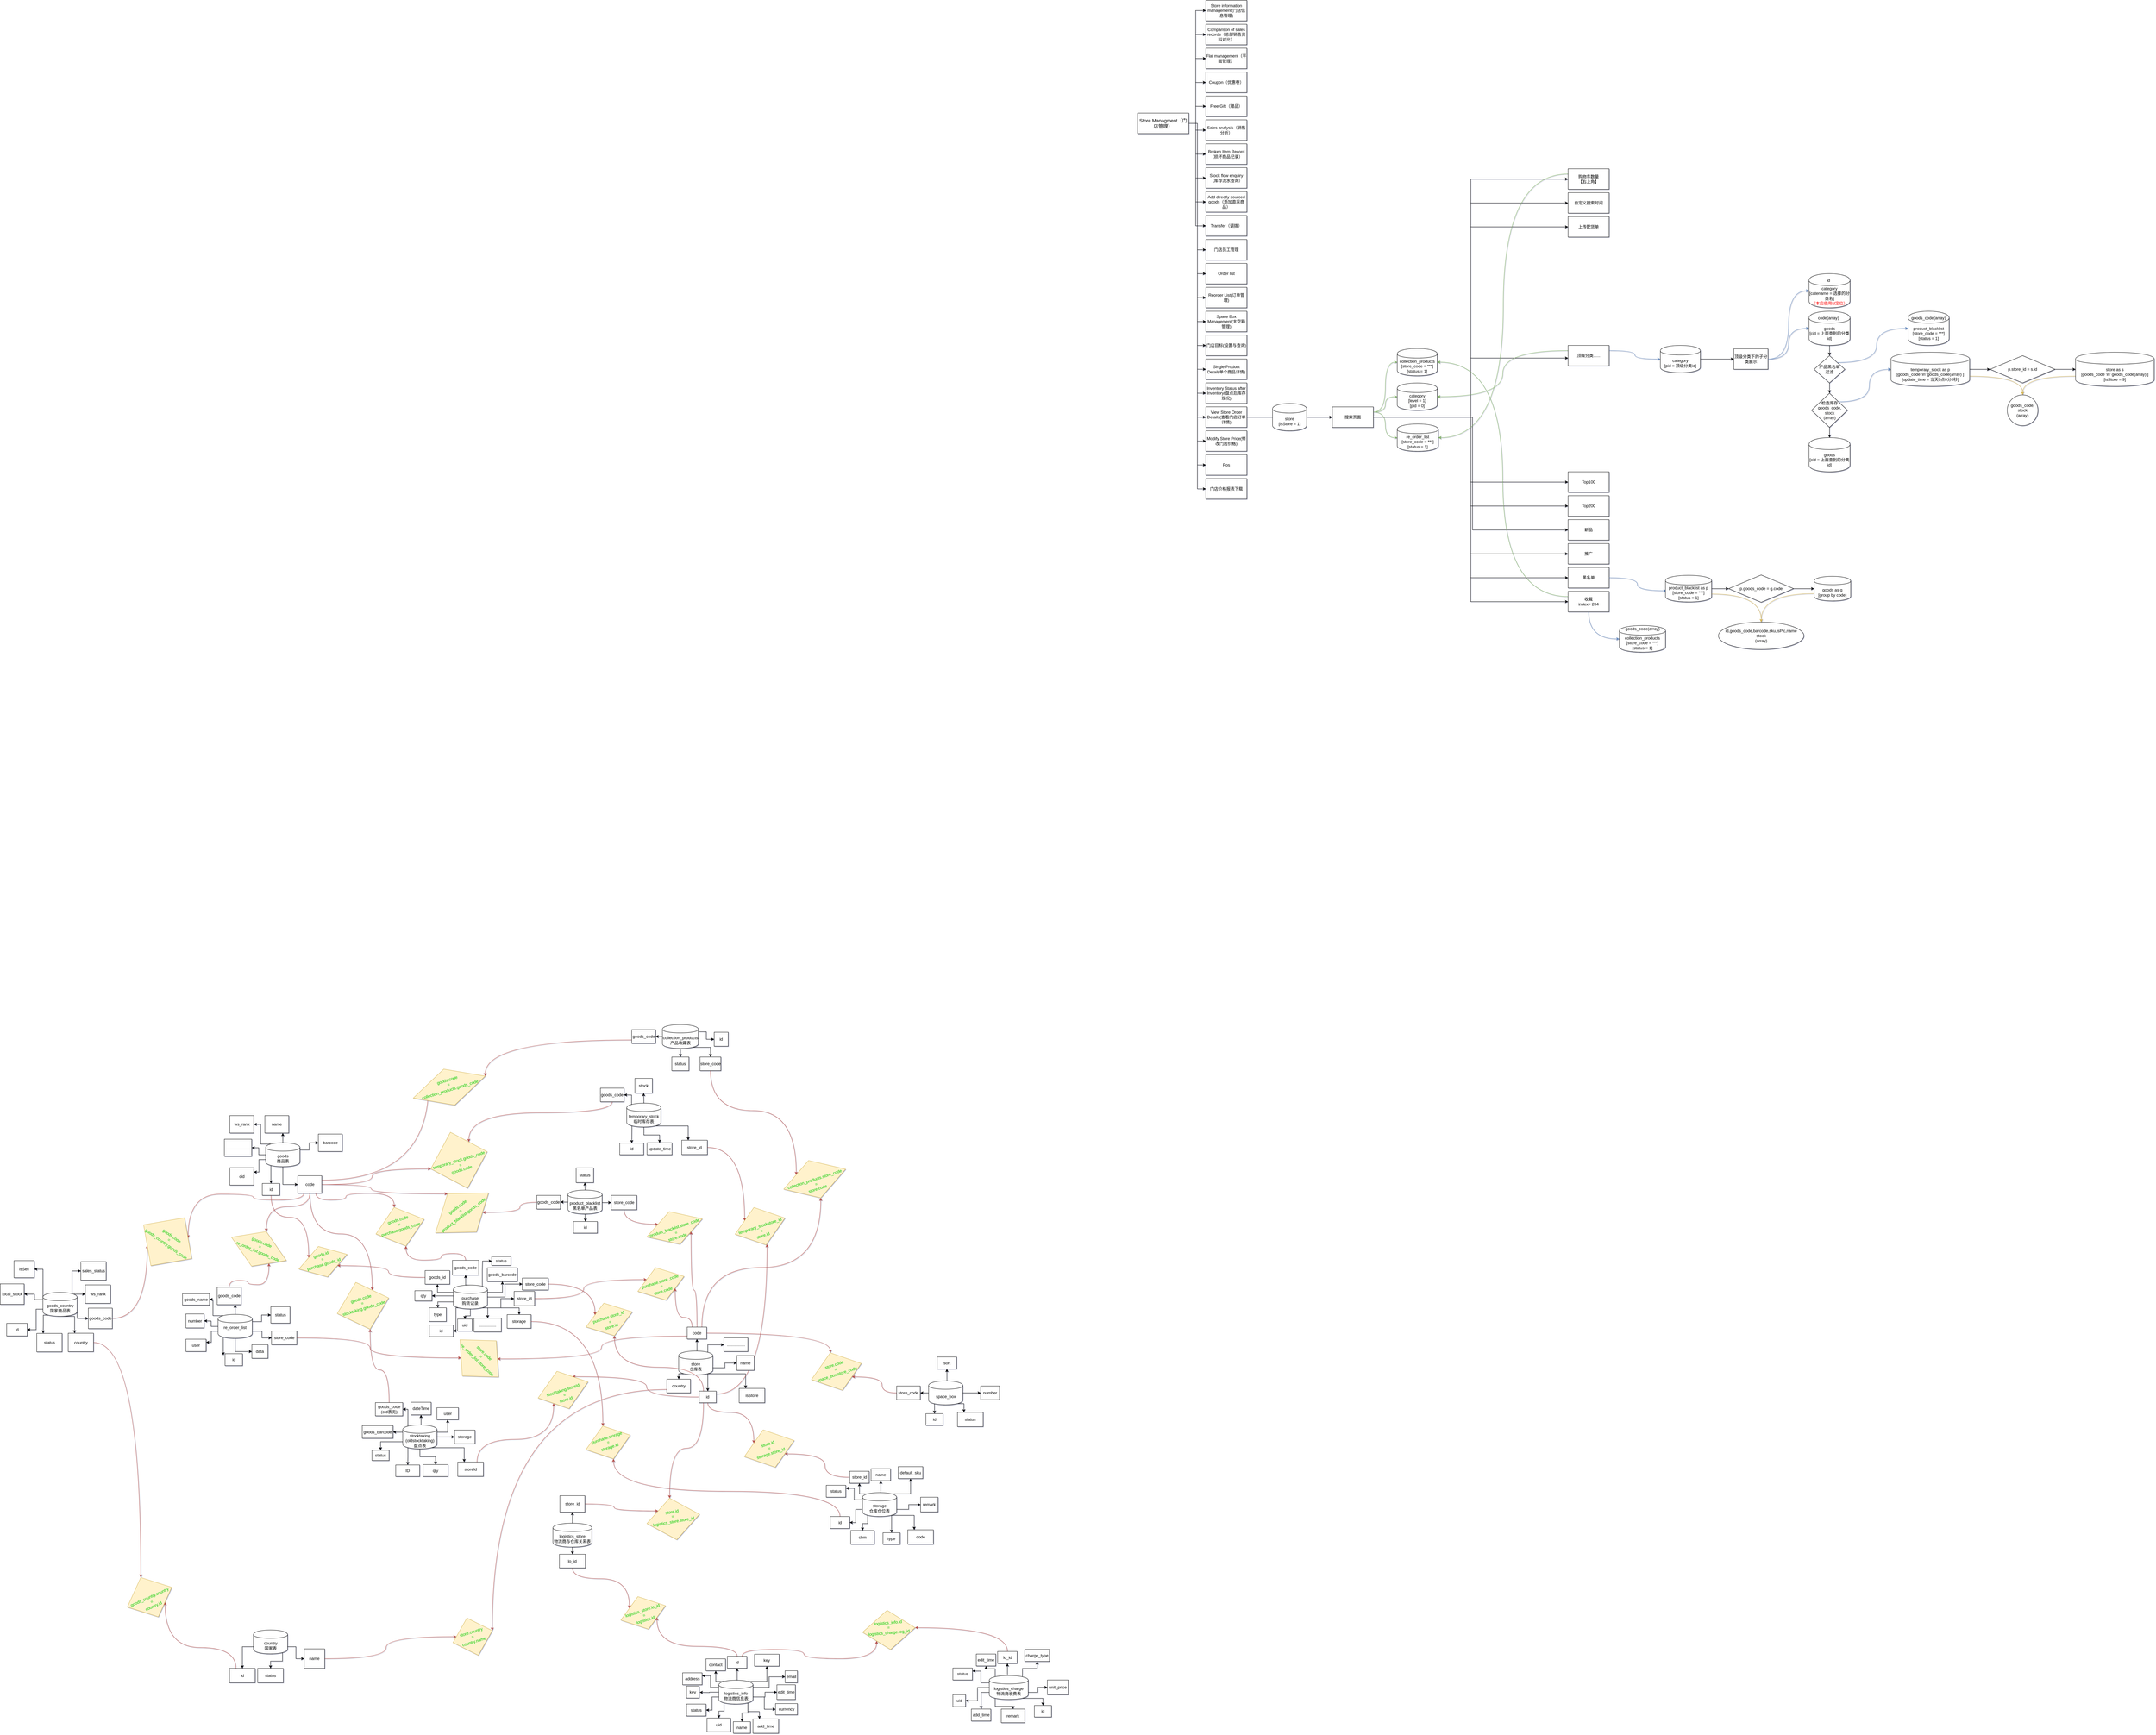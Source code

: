 <mxfile version="10.8.0" type="github"><diagram id="5CmChO88ZCy_D4HP_qRk" name="Page-1"><mxGraphModel dx="6503" dy="1752" grid="1" gridSize="10" guides="1" tooltips="1" connect="1" arrows="1" fold="1" page="1" pageScale="1" pageWidth="827" pageHeight="1169" math="0" shadow="1"><root><mxCell id="0"/><mxCell id="1" parent="0"/><mxCell id="SFwU59-bYgTN6q8P-rJa-7" value="" style="edgeStyle=orthogonalEdgeStyle;rounded=0;orthogonalLoop=1;jettySize=auto;html=1;entryX=0;entryY=0.5;entryDx=0;entryDy=0;" parent="1" source="SFwU59-bYgTN6q8P-rJa-2" target="SFwU59-bYgTN6q8P-rJa-6" edge="1"><mxGeometry relative="1" as="geometry"><Array as="points"><mxPoint x="170" y="510"/><mxPoint x="170" y="250"/></Array></mxGeometry></mxCell><mxCell id="SFwU59-bYgTN6q8P-rJa-8" style="edgeStyle=orthogonalEdgeStyle;rounded=0;orthogonalLoop=1;jettySize=auto;html=1;exitX=1;exitY=0.5;exitDx=0;exitDy=0;entryX=0;entryY=0.5;entryDx=0;entryDy=0;" parent="1" source="SFwU59-bYgTN6q8P-rJa-2" target="SFwU59-bYgTN6q8P-rJa-4" edge="1"><mxGeometry relative="1" as="geometry"><Array as="points"><mxPoint x="170" y="510"/><mxPoint x="170" y="180"/></Array></mxGeometry></mxCell><mxCell id="SFwU59-bYgTN6q8P-rJa-10" style="edgeStyle=orthogonalEdgeStyle;rounded=0;orthogonalLoop=1;jettySize=auto;html=1;exitX=1;exitY=0.5;exitDx=0;exitDy=0;entryX=0;entryY=0.5;entryDx=0;entryDy=0;" parent="1" source="SFwU59-bYgTN6q8P-rJa-2" target="SFwU59-bYgTN6q8P-rJa-9" edge="1"><mxGeometry relative="1" as="geometry"><Array as="points"><mxPoint x="170" y="510"/><mxPoint x="170" y="320"/></Array></mxGeometry></mxCell><mxCell id="SFwU59-bYgTN6q8P-rJa-12" style="edgeStyle=orthogonalEdgeStyle;rounded=0;orthogonalLoop=1;jettySize=auto;html=1;exitX=1;exitY=0.5;exitDx=0;exitDy=0;entryX=0;entryY=0.5;entryDx=0;entryDy=0;" parent="1" source="SFwU59-bYgTN6q8P-rJa-2" target="SFwU59-bYgTN6q8P-rJa-11" edge="1"><mxGeometry relative="1" as="geometry"><Array as="points"><mxPoint x="170" y="510"/><mxPoint x="170" y="390"/></Array></mxGeometry></mxCell><mxCell id="SFwU59-bYgTN6q8P-rJa-14" style="edgeStyle=orthogonalEdgeStyle;rounded=0;orthogonalLoop=1;jettySize=auto;html=1;exitX=1;exitY=0.5;exitDx=0;exitDy=0;entryX=0;entryY=0.5;entryDx=0;entryDy=0;" parent="1" source="SFwU59-bYgTN6q8P-rJa-2" target="SFwU59-bYgTN6q8P-rJa-13" edge="1"><mxGeometry relative="1" as="geometry"><Array as="points"><mxPoint x="170" y="510"/><mxPoint x="170" y="460"/></Array></mxGeometry></mxCell><mxCell id="SFwU59-bYgTN6q8P-rJa-20" style="edgeStyle=orthogonalEdgeStyle;rounded=0;orthogonalLoop=1;jettySize=auto;html=1;exitX=1;exitY=0.5;exitDx=0;exitDy=0;entryX=0;entryY=0.5;entryDx=0;entryDy=0;" parent="1" source="SFwU59-bYgTN6q8P-rJa-2" target="SFwU59-bYgTN6q8P-rJa-15" edge="1"><mxGeometry relative="1" as="geometry"><Array as="points"><mxPoint x="170" y="510"/><mxPoint x="170" y="530"/></Array></mxGeometry></mxCell><mxCell id="SFwU59-bYgTN6q8P-rJa-21" style="edgeStyle=orthogonalEdgeStyle;rounded=0;orthogonalLoop=1;jettySize=auto;html=1;exitX=1;exitY=0.5;exitDx=0;exitDy=0;entryX=0;entryY=0.5;entryDx=0;entryDy=0;" parent="1" source="SFwU59-bYgTN6q8P-rJa-2" target="SFwU59-bYgTN6q8P-rJa-16" edge="1"><mxGeometry relative="1" as="geometry"><Array as="points"><mxPoint x="170" y="510"/><mxPoint x="170" y="600"/></Array></mxGeometry></mxCell><mxCell id="SFwU59-bYgTN6q8P-rJa-22" style="edgeStyle=orthogonalEdgeStyle;rounded=0;orthogonalLoop=1;jettySize=auto;html=1;exitX=1;exitY=0.5;exitDx=0;exitDy=0;entryX=0;entryY=0.5;entryDx=0;entryDy=0;" parent="1" source="SFwU59-bYgTN6q8P-rJa-2" target="SFwU59-bYgTN6q8P-rJa-17" edge="1"><mxGeometry relative="1" as="geometry"><Array as="points"><mxPoint x="170" y="510"/><mxPoint x="170" y="670"/></Array></mxGeometry></mxCell><mxCell id="SFwU59-bYgTN6q8P-rJa-23" style="edgeStyle=orthogonalEdgeStyle;rounded=0;orthogonalLoop=1;jettySize=auto;html=1;exitX=1;exitY=0.5;exitDx=0;exitDy=0;entryX=0;entryY=0.5;entryDx=0;entryDy=0;" parent="1" source="SFwU59-bYgTN6q8P-rJa-2" target="SFwU59-bYgTN6q8P-rJa-18" edge="1"><mxGeometry relative="1" as="geometry"><Array as="points"><mxPoint x="170" y="510"/><mxPoint x="170" y="740"/></Array></mxGeometry></mxCell><mxCell id="SFwU59-bYgTN6q8P-rJa-24" style="edgeStyle=orthogonalEdgeStyle;rounded=0;orthogonalLoop=1;jettySize=auto;html=1;exitX=1;exitY=0.5;exitDx=0;exitDy=0;entryX=0;entryY=0.5;entryDx=0;entryDy=0;" parent="1" source="SFwU59-bYgTN6q8P-rJa-2" target="SFwU59-bYgTN6q8P-rJa-19" edge="1"><mxGeometry relative="1" as="geometry"><Array as="points"><mxPoint x="170" y="510"/><mxPoint x="170" y="810"/></Array></mxGeometry></mxCell><mxCell id="sZdn6E8oZk7gGVziHm5e-11" style="edgeStyle=orthogonalEdgeStyle;rounded=0;orthogonalLoop=1;jettySize=auto;html=1;exitX=1;exitY=0.5;exitDx=0;exitDy=0;entryX=0;entryY=0.5;entryDx=0;entryDy=0;" edge="1" parent="1" source="SFwU59-bYgTN6q8P-rJa-2" target="sZdn6E8oZk7gGVziHm5e-1"><mxGeometry relative="1" as="geometry"/></mxCell><mxCell id="sZdn6E8oZk7gGVziHm5e-12" style="edgeStyle=orthogonalEdgeStyle;rounded=0;orthogonalLoop=1;jettySize=auto;html=1;exitX=1;exitY=0.5;exitDx=0;exitDy=0;entryX=0;entryY=0.5;entryDx=0;entryDy=0;" edge="1" parent="1" source="SFwU59-bYgTN6q8P-rJa-2" target="sZdn6E8oZk7gGVziHm5e-2"><mxGeometry relative="1" as="geometry"/></mxCell><mxCell id="sZdn6E8oZk7gGVziHm5e-13" style="edgeStyle=orthogonalEdgeStyle;rounded=0;orthogonalLoop=1;jettySize=auto;html=1;exitX=1;exitY=0.5;exitDx=0;exitDy=0;entryX=0;entryY=0.5;entryDx=0;entryDy=0;" edge="1" parent="1" source="SFwU59-bYgTN6q8P-rJa-2" target="sZdn6E8oZk7gGVziHm5e-3"><mxGeometry relative="1" as="geometry"/></mxCell><mxCell id="sZdn6E8oZk7gGVziHm5e-14" style="edgeStyle=orthogonalEdgeStyle;rounded=0;orthogonalLoop=1;jettySize=auto;html=1;exitX=1;exitY=0.5;exitDx=0;exitDy=0;entryX=0;entryY=0.5;entryDx=0;entryDy=0;" edge="1" parent="1" source="SFwU59-bYgTN6q8P-rJa-2" target="sZdn6E8oZk7gGVziHm5e-4"><mxGeometry relative="1" as="geometry"/></mxCell><mxCell id="sZdn6E8oZk7gGVziHm5e-15" style="edgeStyle=orthogonalEdgeStyle;rounded=0;orthogonalLoop=1;jettySize=auto;html=1;exitX=1;exitY=0.5;exitDx=0;exitDy=0;entryX=0;entryY=0.5;entryDx=0;entryDy=0;" edge="1" parent="1" source="SFwU59-bYgTN6q8P-rJa-2" target="sZdn6E8oZk7gGVziHm5e-5"><mxGeometry relative="1" as="geometry"/></mxCell><mxCell id="sZdn6E8oZk7gGVziHm5e-16" style="edgeStyle=orthogonalEdgeStyle;rounded=0;orthogonalLoop=1;jettySize=auto;html=1;exitX=1;exitY=0.5;exitDx=0;exitDy=0;entryX=0;entryY=0.5;entryDx=0;entryDy=0;" edge="1" parent="1" source="SFwU59-bYgTN6q8P-rJa-2" target="sZdn6E8oZk7gGVziHm5e-6"><mxGeometry relative="1" as="geometry"/></mxCell><mxCell id="sZdn6E8oZk7gGVziHm5e-17" style="edgeStyle=orthogonalEdgeStyle;rounded=0;orthogonalLoop=1;jettySize=auto;html=1;exitX=1;exitY=0.5;exitDx=0;exitDy=0;entryX=0;entryY=0.5;entryDx=0;entryDy=0;" edge="1" parent="1" source="SFwU59-bYgTN6q8P-rJa-2" target="sZdn6E8oZk7gGVziHm5e-7"><mxGeometry relative="1" as="geometry"/></mxCell><mxCell id="sZdn6E8oZk7gGVziHm5e-18" style="edgeStyle=orthogonalEdgeStyle;rounded=0;orthogonalLoop=1;jettySize=auto;html=1;exitX=1;exitY=0.5;exitDx=0;exitDy=0;entryX=0;entryY=0.5;entryDx=0;entryDy=0;" edge="1" parent="1" source="SFwU59-bYgTN6q8P-rJa-2" target="sZdn6E8oZk7gGVziHm5e-8"><mxGeometry relative="1" as="geometry"/></mxCell><mxCell id="sZdn6E8oZk7gGVziHm5e-19" style="edgeStyle=orthogonalEdgeStyle;rounded=0;orthogonalLoop=1;jettySize=auto;html=1;exitX=1;exitY=0.5;exitDx=0;exitDy=0;entryX=0;entryY=0.5;entryDx=0;entryDy=0;" edge="1" parent="1" source="SFwU59-bYgTN6q8P-rJa-2" target="sZdn6E8oZk7gGVziHm5e-9"><mxGeometry relative="1" as="geometry"/></mxCell><mxCell id="sZdn6E8oZk7gGVziHm5e-20" style="edgeStyle=orthogonalEdgeStyle;rounded=0;orthogonalLoop=1;jettySize=auto;html=1;exitX=1;exitY=0.5;exitDx=0;exitDy=0;entryX=0;entryY=0.5;entryDx=0;entryDy=0;" edge="1" parent="1" source="SFwU59-bYgTN6q8P-rJa-2" target="sZdn6E8oZk7gGVziHm5e-10"><mxGeometry relative="1" as="geometry"/></mxCell><mxCell id="sZdn6E8oZk7gGVziHm5e-22" style="edgeStyle=orthogonalEdgeStyle;rounded=0;orthogonalLoop=1;jettySize=auto;html=1;exitX=1;exitY=0.5;exitDx=0;exitDy=0;entryX=0;entryY=0.5;entryDx=0;entryDy=0;" edge="1" parent="1" source="SFwU59-bYgTN6q8P-rJa-2" target="sZdn6E8oZk7gGVziHm5e-21"><mxGeometry relative="1" as="geometry"/></mxCell><mxCell id="SFwU59-bYgTN6q8P-rJa-2" value="&lt;font style=&quot;font-size: 14px&quot;&gt;Store Managment（门店管理）&lt;/font&gt;&lt;br&gt;" style="rounded=0;whiteSpace=wrap;html=1;" parent="1" vertex="1"><mxGeometry y="480" width="150" height="60" as="geometry"/></mxCell><mxCell id="SFwU59-bYgTN6q8P-rJa-4" value="&lt;span&gt;Store information management(门店信息管理)&lt;/span&gt;" style="rounded=0;whiteSpace=wrap;html=1;" parent="1" vertex="1"><mxGeometry x="200" y="150" width="120" height="60" as="geometry"/></mxCell><mxCell id="SFwU59-bYgTN6q8P-rJa-6" value="&lt;span&gt;Comparison of sales records（总部销售资料对比）&lt;/span&gt;&lt;br&gt;" style="rounded=0;whiteSpace=wrap;html=1;" parent="1" vertex="1"><mxGeometry x="200" y="220" width="120" height="60" as="geometry"/></mxCell><mxCell id="SFwU59-bYgTN6q8P-rJa-9" value="&lt;span&gt;Flat management（平面管理）&lt;/span&gt;&lt;br&gt;" style="rounded=0;whiteSpace=wrap;html=1;" parent="1" vertex="1"><mxGeometry x="200" y="290" width="120" height="60" as="geometry"/></mxCell><mxCell id="SFwU59-bYgTN6q8P-rJa-11" value="&lt;span&gt;Coupon（优惠卷）&lt;/span&gt;" style="rounded=0;whiteSpace=wrap;html=1;" parent="1" vertex="1"><mxGeometry x="200" y="360" width="120" height="60" as="geometry"/></mxCell><mxCell id="SFwU59-bYgTN6q8P-rJa-13" value="&lt;span&gt;Free Gift（赠品）&lt;/span&gt;&lt;br&gt;" style="rounded=0;whiteSpace=wrap;html=1;" parent="1" vertex="1"><mxGeometry x="200" y="430" width="120" height="60" as="geometry"/></mxCell><mxCell id="SFwU59-bYgTN6q8P-rJa-15" value="&lt;span&gt;Sales analysis（销售分析）&lt;/span&gt;&lt;br&gt;" style="rounded=0;whiteSpace=wrap;html=1;" parent="1" vertex="1"><mxGeometry x="200" y="499.833" width="120" height="60" as="geometry"/></mxCell><mxCell id="SFwU59-bYgTN6q8P-rJa-16" value="&lt;span&gt;Broken Item Record（损坏商品记录）&lt;/span&gt;&lt;br&gt;" style="rounded=0;whiteSpace=wrap;html=1;" parent="1" vertex="1"><mxGeometry x="200" y="569.833" width="120" height="60" as="geometry"/></mxCell><mxCell id="SFwU59-bYgTN6q8P-rJa-17" value="&lt;span&gt;Stock flow enquiry（库存流水查询）&lt;/span&gt;&lt;br&gt;" style="rounded=0;whiteSpace=wrap;html=1;" parent="1" vertex="1"><mxGeometry x="200" y="639.833" width="120" height="60" as="geometry"/></mxCell><mxCell id="SFwU59-bYgTN6q8P-rJa-18" value="&lt;span&gt;Add directly sourced goods（添加直采商品）&lt;/span&gt;&lt;br&gt;" style="rounded=0;whiteSpace=wrap;html=1;" parent="1" vertex="1"><mxGeometry x="200" y="709.833" width="120" height="60" as="geometry"/></mxCell><mxCell id="SFwU59-bYgTN6q8P-rJa-19" value="&lt;span&gt;Transfer（调拨）&lt;/span&gt;&lt;br&gt;" style="rounded=0;whiteSpace=wrap;html=1;" parent="1" vertex="1"><mxGeometry x="200" y="779.833" width="120" height="60" as="geometry"/></mxCell><mxCell id="sZdn6E8oZk7gGVziHm5e-1" value="&lt;span&gt;门店员工管理&lt;/span&gt;&lt;br&gt;" style="rounded=0;whiteSpace=wrap;html=1;" vertex="1" parent="1"><mxGeometry x="200" y="850" width="120" height="60" as="geometry"/></mxCell><mxCell id="sZdn6E8oZk7gGVziHm5e-2" value="&lt;span&gt;Order list&lt;/span&gt;&lt;br&gt;" style="rounded=0;whiteSpace=wrap;html=1;" vertex="1" parent="1"><mxGeometry x="200" y="920" width="120" height="60" as="geometry"/></mxCell><mxCell id="sZdn6E8oZk7gGVziHm5e-3" value="&lt;span&gt;Reorder List(订单管理)&lt;/span&gt;&lt;br&gt;" style="rounded=0;whiteSpace=wrap;html=1;" vertex="1" parent="1"><mxGeometry x="200" y="990" width="120" height="60" as="geometry"/></mxCell><mxCell id="sZdn6E8oZk7gGVziHm5e-4" value="&lt;span&gt;Space Box Management(太空箱管理)&lt;/span&gt;&lt;br&gt;" style="rounded=0;whiteSpace=wrap;html=1;" vertex="1" parent="1"><mxGeometry x="200" y="1060" width="120" height="60" as="geometry"/></mxCell><mxCell id="sZdn6E8oZk7gGVziHm5e-5" value="&lt;span&gt;门店目标(设置与查询)&lt;/span&gt;&lt;br&gt;" style="rounded=0;whiteSpace=wrap;html=1;" vertex="1" parent="1"><mxGeometry x="200" y="1130" width="120" height="60" as="geometry"/></mxCell><mxCell id="sZdn6E8oZk7gGVziHm5e-6" value="&lt;span&gt;Single Product Detail(单个商品详情)&lt;/span&gt;&lt;br&gt;" style="rounded=0;whiteSpace=wrap;html=1;" vertex="1" parent="1"><mxGeometry x="200" y="1199.833" width="120" height="60" as="geometry"/></mxCell><mxCell id="sZdn6E8oZk7gGVziHm5e-7" value="&lt;span&gt;Inventory Status after Inventory(盘点后库存现况)&lt;/span&gt;&lt;br&gt;" style="rounded=0;whiteSpace=wrap;html=1;" vertex="1" parent="1"><mxGeometry x="200" y="1269.833" width="120" height="60" as="geometry"/></mxCell><mxCell id="sZdn6E8oZk7gGVziHm5e-24" style="edgeStyle=orthogonalEdgeStyle;rounded=0;orthogonalLoop=1;jettySize=auto;html=1;exitX=1;exitY=0.5;exitDx=0;exitDy=0;entryX=0;entryY=0.5;entryDx=0;entryDy=0;" edge="1" parent="1" source="sZdn6E8oZk7gGVziHm5e-8" target="sZdn6E8oZk7gGVziHm5e-25"><mxGeometry relative="1" as="geometry"><Array as="points"><mxPoint x="460" y="1370"/></Array></mxGeometry></mxCell><mxCell id="sZdn6E8oZk7gGVziHm5e-8" value="&lt;span&gt;View Store Order Details(查看门店订单详情)&lt;/span&gt;&lt;br&gt;" style="rounded=0;whiteSpace=wrap;html=1;" vertex="1" parent="1"><mxGeometry x="200" y="1339.833" width="120" height="60" as="geometry"/></mxCell><mxCell id="sZdn6E8oZk7gGVziHm5e-9" value="&lt;span&gt;Modify Store Price(修改门店价格)&lt;/span&gt;&lt;br&gt;" style="rounded=0;whiteSpace=wrap;html=1;" vertex="1" parent="1"><mxGeometry x="200" y="1409.833" width="120" height="60" as="geometry"/></mxCell><mxCell id="sZdn6E8oZk7gGVziHm5e-10" value="&lt;span&gt;Pos&lt;/span&gt;&lt;br&gt;" style="rounded=0;whiteSpace=wrap;html=1;" vertex="1" parent="1"><mxGeometry x="200" y="1479.833" width="120" height="60" as="geometry"/></mxCell><mxCell id="sZdn6E8oZk7gGVziHm5e-21" value="&lt;span&gt;门店价格报表下载&lt;/span&gt;&lt;br&gt;" style="rounded=0;whiteSpace=wrap;html=1;" vertex="1" parent="1"><mxGeometry x="200" y="1549.833" width="120" height="60" as="geometry"/></mxCell><mxCell id="sZdn6E8oZk7gGVziHm5e-27" style="edgeStyle=orthogonalEdgeStyle;rounded=0;orthogonalLoop=1;jettySize=auto;html=1;exitX=1;exitY=0.5;exitDx=0;exitDy=0;" edge="1" parent="1" source="sZdn6E8oZk7gGVziHm5e-25" target="sZdn6E8oZk7gGVziHm5e-26"><mxGeometry relative="1" as="geometry"/></mxCell><mxCell id="sZdn6E8oZk7gGVziHm5e-25" value="&lt;span&gt;store&lt;/span&gt;&lt;br&gt;&lt;span&gt;[isStore = 1]&lt;/span&gt;" style="shape=cylinder;whiteSpace=wrap;html=1;boundedLbl=1;backgroundOutline=1;" vertex="1" parent="1"><mxGeometry x="395" y="1330" width="100" height="80" as="geometry"/></mxCell><mxCell id="sZdn6E8oZk7gGVziHm5e-36" style="edgeStyle=orthogonalEdgeStyle;rounded=0;orthogonalLoop=1;jettySize=auto;html=1;exitX=1;exitY=0.5;exitDx=0;exitDy=0;entryX=0;entryY=0.5;entryDx=0;entryDy=0;" edge="1" parent="1" source="sZdn6E8oZk7gGVziHm5e-26" target="sZdn6E8oZk7gGVziHm5e-28"><mxGeometry relative="1" as="geometry"/></mxCell><mxCell id="sZdn6E8oZk7gGVziHm5e-37" style="edgeStyle=orthogonalEdgeStyle;rounded=0;orthogonalLoop=1;jettySize=auto;html=1;exitX=1;exitY=0.5;exitDx=0;exitDy=0;entryX=0;entryY=0.5;entryDx=0;entryDy=0;" edge="1" parent="1" source="sZdn6E8oZk7gGVziHm5e-26" target="sZdn6E8oZk7gGVziHm5e-29"><mxGeometry relative="1" as="geometry"/></mxCell><mxCell id="sZdn6E8oZk7gGVziHm5e-38" style="edgeStyle=orthogonalEdgeStyle;rounded=0;orthogonalLoop=1;jettySize=auto;html=1;exitX=1;exitY=0.5;exitDx=0;exitDy=0;entryX=0;entryY=0.5;entryDx=0;entryDy=0;" edge="1" parent="1" source="sZdn6E8oZk7gGVziHm5e-26" target="sZdn6E8oZk7gGVziHm5e-30"><mxGeometry relative="1" as="geometry"/></mxCell><mxCell id="sZdn6E8oZk7gGVziHm5e-39" style="edgeStyle=orthogonalEdgeStyle;rounded=0;orthogonalLoop=1;jettySize=auto;html=1;exitX=1;exitY=0.5;exitDx=0;exitDy=0;entryX=0;entryY=0.5;entryDx=0;entryDy=0;" edge="1" parent="1" source="sZdn6E8oZk7gGVziHm5e-26" target="sZdn6E8oZk7gGVziHm5e-31"><mxGeometry relative="1" as="geometry"/></mxCell><mxCell id="sZdn6E8oZk7gGVziHm5e-40" style="edgeStyle=orthogonalEdgeStyle;rounded=0;orthogonalLoop=1;jettySize=auto;html=1;exitX=1;exitY=0.5;exitDx=0;exitDy=0;" edge="1" parent="1" source="sZdn6E8oZk7gGVziHm5e-26" target="sZdn6E8oZk7gGVziHm5e-32"><mxGeometry relative="1" as="geometry"><Array as="points"><mxPoint x="980" y="1370"/><mxPoint x="980" y="1700"/></Array></mxGeometry></mxCell><mxCell id="sZdn6E8oZk7gGVziHm5e-41" style="edgeStyle=orthogonalEdgeStyle;rounded=0;orthogonalLoop=1;jettySize=auto;html=1;exitX=1;exitY=0.5;exitDx=0;exitDy=0;entryX=0;entryY=0.5;entryDx=0;entryDy=0;" edge="1" parent="1" source="sZdn6E8oZk7gGVziHm5e-26" target="sZdn6E8oZk7gGVziHm5e-33"><mxGeometry relative="1" as="geometry"/></mxCell><mxCell id="sZdn6E8oZk7gGVziHm5e-42" style="edgeStyle=orthogonalEdgeStyle;rounded=0;orthogonalLoop=1;jettySize=auto;html=1;exitX=1;exitY=0.5;exitDx=0;exitDy=0;entryX=0;entryY=0.5;entryDx=0;entryDy=0;" edge="1" parent="1" source="sZdn6E8oZk7gGVziHm5e-26" target="sZdn6E8oZk7gGVziHm5e-34"><mxGeometry relative="1" as="geometry"/></mxCell><mxCell id="sZdn6E8oZk7gGVziHm5e-43" style="edgeStyle=orthogonalEdgeStyle;rounded=0;orthogonalLoop=1;jettySize=auto;html=1;exitX=1;exitY=0.5;exitDx=0;exitDy=0;entryX=0;entryY=0.5;entryDx=0;entryDy=0;" edge="1" parent="1" source="sZdn6E8oZk7gGVziHm5e-26" target="sZdn6E8oZk7gGVziHm5e-35"><mxGeometry relative="1" as="geometry"/></mxCell><mxCell id="sZdn6E8oZk7gGVziHm5e-50" style="edgeStyle=orthogonalEdgeStyle;orthogonalLoop=1;jettySize=auto;html=1;exitX=1;exitY=0.25;exitDx=0;exitDy=0;entryX=0;entryY=0.5;entryDx=0;entryDy=0;curved=1;fillColor=#d5e8d4;strokeColor=#82b366;" edge="1" parent="1" source="sZdn6E8oZk7gGVziHm5e-26" target="sZdn6E8oZk7gGVziHm5e-44"><mxGeometry relative="1" as="geometry"/></mxCell><mxCell id="sZdn6E8oZk7gGVziHm5e-51" style="edgeStyle=orthogonalEdgeStyle;orthogonalLoop=1;jettySize=auto;html=1;exitX=1;exitY=0.25;exitDx=0;exitDy=0;curved=1;fillColor=#d5e8d4;strokeColor=#82b366;" edge="1" parent="1" source="sZdn6E8oZk7gGVziHm5e-26" target="sZdn6E8oZk7gGVziHm5e-49"><mxGeometry relative="1" as="geometry"/></mxCell><mxCell id="sZdn6E8oZk7gGVziHm5e-62" style="edgeStyle=orthogonalEdgeStyle;orthogonalLoop=1;jettySize=auto;html=1;exitX=1;exitY=0.5;exitDx=0;exitDy=0;entryX=0;entryY=0.617;entryDx=0;entryDy=0;entryPerimeter=0;rounded=0;" edge="1" parent="1" source="sZdn6E8oZk7gGVziHm5e-26" target="sZdn6E8oZk7gGVziHm5e-61"><mxGeometry relative="1" as="geometry"><Array as="points"><mxPoint x="975" y="1370"/><mxPoint x="975" y="1197"/></Array></mxGeometry></mxCell><mxCell id="sZdn6E8oZk7gGVziHm5e-64" style="edgeStyle=orthogonalEdgeStyle;orthogonalLoop=1;jettySize=auto;html=1;exitX=1;exitY=0.25;exitDx=0;exitDy=0;curved=1;fillColor=#d5e8d4;strokeColor=#82b366;" edge="1" parent="1" source="sZdn6E8oZk7gGVziHm5e-26" target="sZdn6E8oZk7gGVziHm5e-63"><mxGeometry relative="1" as="geometry"/></mxCell><mxCell id="sZdn6E8oZk7gGVziHm5e-67" style="edgeStyle=orthogonalEdgeStyle;orthogonalLoop=1;jettySize=auto;html=1;exitX=1;exitY=0.5;exitDx=0;exitDy=0;entryX=0;entryY=0.5;entryDx=0;entryDy=0;rounded=0;" edge="1" parent="1" source="sZdn6E8oZk7gGVziHm5e-26" target="sZdn6E8oZk7gGVziHm5e-66"><mxGeometry relative="1" as="geometry"/></mxCell><mxCell id="sZdn6E8oZk7gGVziHm5e-26" value="搜索页面" style="rounded=0;whiteSpace=wrap;html=1;" vertex="1" parent="1"><mxGeometry x="570" y="1340" width="120" height="60" as="geometry"/></mxCell><mxCell id="sZdn6E8oZk7gGVziHm5e-69" style="edgeStyle=orthogonalEdgeStyle;curved=1;orthogonalLoop=1;jettySize=auto;html=1;exitX=1;exitY=0.25;exitDx=0;exitDy=0;entryX=0;entryY=0.5;entryDx=0;entryDy=0;fillColor=#dae8fc;strokeColor=#6c8ebf;" edge="1" parent="1" source="sZdn6E8oZk7gGVziHm5e-61" target="sZdn6E8oZk7gGVziHm5e-70"><mxGeometry relative="1" as="geometry"><mxPoint x="1600" y="1060" as="targetPoint"/></mxGeometry></mxCell><mxCell id="sZdn6E8oZk7gGVziHm5e-28" value="自定义搜索时间" style="rounded=0;whiteSpace=wrap;html=1;" vertex="1" parent="1"><mxGeometry x="1260" y="713" width="120" height="60" as="geometry"/></mxCell><mxCell id="sZdn6E8oZk7gGVziHm5e-29" value="上传配货单" style="rounded=0;whiteSpace=wrap;html=1;" vertex="1" parent="1"><mxGeometry x="1260" y="783" width="120" height="60" as="geometry"/></mxCell><mxCell id="sZdn6E8oZk7gGVziHm5e-30" value="Top100" style="rounded=0;whiteSpace=wrap;html=1;" vertex="1" parent="1"><mxGeometry x="1260" y="1530" width="120" height="60" as="geometry"/></mxCell><mxCell id="sZdn6E8oZk7gGVziHm5e-31" value="Top200" style="rounded=0;whiteSpace=wrap;html=1;" vertex="1" parent="1"><mxGeometry x="1260" y="1600" width="120" height="60" as="geometry"/></mxCell><mxCell id="sZdn6E8oZk7gGVziHm5e-32" value="新品" style="rounded=0;whiteSpace=wrap;html=1;" vertex="1" parent="1"><mxGeometry x="1260" y="1670" width="120" height="60" as="geometry"/></mxCell><mxCell id="sZdn6E8oZk7gGVziHm5e-33" value="推广" style="rounded=0;whiteSpace=wrap;html=1;" vertex="1" parent="1"><mxGeometry x="1260" y="1740" width="120" height="60" as="geometry"/></mxCell><mxCell id="sZdn6E8oZk7gGVziHm5e-34" value="黑名单" style="rounded=0;whiteSpace=wrap;html=1;" vertex="1" parent="1"><mxGeometry x="1260" y="1810" width="120" height="60" as="geometry"/></mxCell><mxCell id="sZdn6E8oZk7gGVziHm5e-35" value="收藏&lt;br&gt;index= 204&lt;br&gt;" style="rounded=0;whiteSpace=wrap;html=1;" vertex="1" parent="1"><mxGeometry x="1260" y="1880" width="120" height="60" as="geometry"/></mxCell><mxCell id="sZdn6E8oZk7gGVziHm5e-44" value="collection_products&lt;br&gt;&lt;span&gt;[store_code = ***]&lt;br&gt;[status = 1]&lt;br&gt;&lt;/span&gt;" style="shape=cylinder;whiteSpace=wrap;html=1;boundedLbl=1;backgroundOutline=1;" vertex="1" parent="1"><mxGeometry x="760" y="1169" width="117" height="80" as="geometry"/></mxCell><mxCell id="sZdn6E8oZk7gGVziHm5e-49" value="category&lt;br&gt;&lt;span&gt;[level = 1]&lt;br&gt;[pid = 0]&lt;br&gt;&lt;/span&gt;" style="shape=cylinder;whiteSpace=wrap;html=1;boundedLbl=1;backgroundOutline=1;" vertex="1" parent="1"><mxGeometry x="760" y="1270" width="117" height="80" as="geometry"/></mxCell><mxCell id="sZdn6E8oZk7gGVziHm5e-57" style="edgeStyle=orthogonalEdgeStyle;orthogonalLoop=1;jettySize=auto;html=1;exitX=0;exitY=0.25;exitDx=0;exitDy=0;entryX=1;entryY=0.5;entryDx=0;entryDy=0;fillColor=#d5e8d4;strokeColor=#82b366;curved=1;" edge="1" parent="1" source="sZdn6E8oZk7gGVziHm5e-35" target="sZdn6E8oZk7gGVziHm5e-44"><mxGeometry relative="1" as="geometry"/></mxCell><mxCell id="sZdn6E8oZk7gGVziHm5e-65" style="edgeStyle=orthogonalEdgeStyle;curved=1;orthogonalLoop=1;jettySize=auto;html=1;exitX=0;exitY=0.25;exitDx=0;exitDy=0;entryX=1;entryY=0.5;entryDx=0;entryDy=0;fillColor=#d5e8d4;strokeColor=#82b366;" edge="1" parent="1" source="sZdn6E8oZk7gGVziHm5e-61" target="sZdn6E8oZk7gGVziHm5e-49"><mxGeometry relative="1" as="geometry"/></mxCell><mxCell id="sZdn6E8oZk7gGVziHm5e-61" value="顶级分类......" style="rounded=0;whiteSpace=wrap;html=1;" vertex="1" parent="1"><mxGeometry x="1260" y="1160" width="120" height="60" as="geometry"/></mxCell><mxCell id="sZdn6E8oZk7gGVziHm5e-63" value="&lt;span&gt;re_order_list&lt;br&gt;[store_code = ***]&lt;br&gt;[status = 1]&lt;br&gt;&lt;/span&gt;" style="shape=cylinder;whiteSpace=wrap;html=1;boundedLbl=1;backgroundOutline=1;" vertex="1" parent="1"><mxGeometry x="760" y="1390" width="120" height="80" as="geometry"/></mxCell><mxCell id="sZdn6E8oZk7gGVziHm5e-68" style="edgeStyle=orthogonalEdgeStyle;orthogonalLoop=1;jettySize=auto;html=1;exitX=0;exitY=0.25;exitDx=0;exitDy=0;entryX=1;entryY=0.5;entryDx=0;entryDy=0;fillColor=#d5e8d4;strokeColor=#82b366;curved=1;" edge="1" parent="1" source="sZdn6E8oZk7gGVziHm5e-66" target="sZdn6E8oZk7gGVziHm5e-63"><mxGeometry relative="1" as="geometry"/></mxCell><mxCell id="sZdn6E8oZk7gGVziHm5e-66" value="购物车数量&lt;br&gt;【右上角】" style="rounded=0;whiteSpace=wrap;html=1;" vertex="1" parent="1"><mxGeometry x="1260" y="643" width="120" height="60" as="geometry"/></mxCell><mxCell id="sZdn6E8oZk7gGVziHm5e-71" style="edgeStyle=orthogonalEdgeStyle;orthogonalLoop=1;jettySize=auto;html=1;exitX=1;exitY=0.5;exitDx=0;exitDy=0;rounded=0;" edge="1" parent="1" source="sZdn6E8oZk7gGVziHm5e-70" target="sZdn6E8oZk7gGVziHm5e-72"><mxGeometry relative="1" as="geometry"><mxPoint x="1805" y="1200" as="targetPoint"/></mxGeometry></mxCell><mxCell id="sZdn6E8oZk7gGVziHm5e-70" value="category&lt;span&gt;&lt;br&gt;[pid = 顶级分类id]&lt;br&gt;&lt;/span&gt;" style="shape=cylinder;whiteSpace=wrap;html=1;boundedLbl=1;backgroundOutline=1;" vertex="1" parent="1"><mxGeometry x="1530" y="1160" width="117" height="80" as="geometry"/></mxCell><mxCell id="sZdn6E8oZk7gGVziHm5e-72" value="顶级分类下的子分类展示" style="rounded=0;whiteSpace=wrap;html=1;" vertex="1" parent="1"><mxGeometry x="1745" y="1170" width="100" height="60" as="geometry"/></mxCell><mxCell id="sZdn6E8oZk7gGVziHm5e-73" style="edgeStyle=orthogonalEdgeStyle;curved=1;orthogonalLoop=1;jettySize=auto;html=1;exitX=1;exitY=0.5;exitDx=0;exitDy=0;entryX=0;entryY=0.5;entryDx=0;entryDy=0;fillColor=#dae8fc;strokeColor=#6c8ebf;" edge="1" parent="1" target="sZdn6E8oZk7gGVziHm5e-74" source="sZdn6E8oZk7gGVziHm5e-72"><mxGeometry relative="1" as="geometry"><mxPoint x="1545" y="1070" as="targetPoint"/><mxPoint x="1325" y="1185" as="sourcePoint"/></mxGeometry></mxCell><mxCell id="sZdn6E8oZk7gGVziHm5e-74" value="category&lt;span&gt;&lt;br&gt;[catename&amp;nbsp;= 选择的分类名]&lt;br&gt;&lt;font color=&quot;#ff0000&quot;&gt;（本应使用id定位）&lt;/font&gt;&lt;br&gt;&lt;/span&gt;" style="shape=cylinder;whiteSpace=wrap;html=1;boundedLbl=1;backgroundOutline=1;" vertex="1" parent="1"><mxGeometry x="1965" y="950" width="120" height="100" as="geometry"/></mxCell><mxCell id="sZdn6E8oZk7gGVziHm5e-79" style="edgeStyle=orthogonalEdgeStyle;curved=1;orthogonalLoop=1;jettySize=auto;html=1;exitX=1;exitY=0.5;exitDx=0;exitDy=0;entryX=0;entryY=0.5;entryDx=0;entryDy=0;fillColor=#dae8fc;strokeColor=#6c8ebf;" edge="1" parent="1" target="sZdn6E8oZk7gGVziHm5e-80" source="sZdn6E8oZk7gGVziHm5e-72"><mxGeometry relative="1" as="geometry"><mxPoint x="1555" y="1160" as="targetPoint"/><mxPoint x="1855" y="1290" as="sourcePoint"/></mxGeometry></mxCell><mxCell id="sZdn6E8oZk7gGVziHm5e-80" value="goods&lt;span&gt;&lt;br&gt;[cid = 上面查到的分类id]&lt;br&gt;&lt;/span&gt;" style="shape=cylinder;whiteSpace=wrap;html=1;boundedLbl=1;backgroundOutline=1;" vertex="1" parent="1"><mxGeometry x="1965" y="1060" width="120" height="100" as="geometry"/></mxCell><mxCell id="sZdn6E8oZk7gGVziHm5e-87" value="goods&lt;span&gt;&lt;br&gt;[cid = 上面查到的分类id]&lt;br&gt;&lt;/span&gt;" style="shape=cylinder;whiteSpace=wrap;html=1;boundedLbl=1;backgroundOutline=1;" vertex="1" parent="1"><mxGeometry x="1965" y="1430" width="120" height="100" as="geometry"/></mxCell><mxCell id="sZdn6E8oZk7gGVziHm5e-85" value="id" style="text;html=1;strokeColor=none;fillColor=none;align=center;verticalAlign=middle;whiteSpace=wrap;rounded=0;" vertex="1" parent="1"><mxGeometry x="2002" y="960" width="40" height="20" as="geometry"/></mxCell><mxCell id="sZdn6E8oZk7gGVziHm5e-86" value="code(array)" style="text;html=1;strokeColor=none;fillColor=none;align=center;verticalAlign=middle;whiteSpace=wrap;rounded=0;" vertex="1" parent="1"><mxGeometry x="2002" y="1070" width="40" height="20" as="geometry"/></mxCell><mxCell id="sZdn6E8oZk7gGVziHm5e-90" value="产品黑名单&lt;br&gt;过滤" style="rhombus;whiteSpace=wrap;html=1;" vertex="1" parent="1"><mxGeometry x="1980" y="1190" width="90" height="80" as="geometry"/></mxCell><mxCell id="sZdn6E8oZk7gGVziHm5e-91" value="" style="edgeStyle=orthogonalEdgeStyle;rounded=0;orthogonalLoop=1;jettySize=auto;html=1;" edge="1" parent="1" source="sZdn6E8oZk7gGVziHm5e-80" target="sZdn6E8oZk7gGVziHm5e-90"><mxGeometry relative="1" as="geometry"><mxPoint x="2025" y="1160" as="sourcePoint"/><mxPoint x="2025" y="1280" as="targetPoint"/></mxGeometry></mxCell><mxCell id="sZdn6E8oZk7gGVziHm5e-92" style="edgeStyle=orthogonalEdgeStyle;curved=1;orthogonalLoop=1;jettySize=auto;html=1;exitX=1;exitY=0;exitDx=0;exitDy=0;entryX=0;entryY=0.5;entryDx=0;entryDy=0;fillColor=#dae8fc;strokeColor=#6c8ebf;" edge="1" parent="1" target="sZdn6E8oZk7gGVziHm5e-93" source="sZdn6E8oZk7gGVziHm5e-90"><mxGeometry relative="1" as="geometry"><mxPoint x="1795" y="1160" as="targetPoint"/><mxPoint x="2085" y="1200" as="sourcePoint"/></mxGeometry></mxCell><mxCell id="sZdn6E8oZk7gGVziHm5e-93" value="product_blacklist&lt;span&gt;&lt;br&gt;[store_code&amp;nbsp;= ***]&lt;br&gt;[status = 1]&lt;br&gt;&lt;/span&gt;" style="shape=cylinder;whiteSpace=wrap;html=1;boundedLbl=1;backgroundOutline=1;" vertex="1" parent="1"><mxGeometry x="2255" y="1060" width="120" height="100" as="geometry"/></mxCell><mxCell id="sZdn6E8oZk7gGVziHm5e-94" value="goods_code(array)" style="text;html=1;strokeColor=none;fillColor=none;align=center;verticalAlign=middle;whiteSpace=wrap;rounded=0;" vertex="1" parent="1"><mxGeometry x="2295" y="1070" width="40" height="20" as="geometry"/></mxCell><mxCell id="sZdn6E8oZk7gGVziHm5e-96" value="" style="edgeStyle=orthogonalEdgeStyle;rounded=0;orthogonalLoop=1;jettySize=auto;html=1;" edge="1" parent="1" source="sZdn6E8oZk7gGVziHm5e-97"><mxGeometry relative="1" as="geometry"><mxPoint x="2025" y="1430" as="targetPoint"/></mxGeometry></mxCell><mxCell id="sZdn6E8oZk7gGVziHm5e-97" value="检查库存&lt;br&gt;&lt;div&gt;goods_code,&lt;/div&gt;&lt;div&gt;stock&lt;/div&gt;&lt;div&gt;(array)&lt;/div&gt;" style="rhombus;whiteSpace=wrap;html=1;" vertex="1" parent="1"><mxGeometry x="1972.5" y="1300" width="105" height="100" as="geometry"/></mxCell><mxCell id="sZdn6E8oZk7gGVziHm5e-98" value="" style="edgeStyle=orthogonalEdgeStyle;rounded=0;orthogonalLoop=1;jettySize=auto;html=1;exitX=0.5;exitY=1;exitDx=0;exitDy=0;" edge="1" parent="1" target="sZdn6E8oZk7gGVziHm5e-97" source="sZdn6E8oZk7gGVziHm5e-90"><mxGeometry relative="1" as="geometry"><mxPoint x="2025" y="1290" as="sourcePoint"/><mxPoint x="2025" y="1410" as="targetPoint"/></mxGeometry></mxCell><mxCell id="sZdn6E8oZk7gGVziHm5e-99" style="edgeStyle=orthogonalEdgeStyle;curved=1;orthogonalLoop=1;jettySize=auto;html=1;exitX=1;exitY=0;exitDx=0;exitDy=0;entryX=0;entryY=0.5;entryDx=0;entryDy=0;fillColor=#dae8fc;strokeColor=#6c8ebf;" edge="1" parent="1" target="sZdn6E8oZk7gGVziHm5e-100" source="sZdn6E8oZk7gGVziHm5e-97"><mxGeometry relative="1" as="geometry"><mxPoint x="1795" y="1280" as="targetPoint"/><mxPoint x="2048" y="1330" as="sourcePoint"/></mxGeometry></mxCell><mxCell id="sZdn6E8oZk7gGVziHm5e-103" style="edgeStyle=orthogonalEdgeStyle;rounded=0;orthogonalLoop=1;jettySize=auto;html=1;exitX=1;exitY=0.5;exitDx=0;exitDy=0;" edge="1" parent="1" source="sZdn6E8oZk7gGVziHm5e-105" target="sZdn6E8oZk7gGVziHm5e-102"><mxGeometry relative="1" as="geometry"/></mxCell><mxCell id="sZdn6E8oZk7gGVziHm5e-107" style="edgeStyle=orthogonalEdgeStyle;orthogonalLoop=1;jettySize=auto;html=1;exitX=1;exitY=0.7;exitDx=0;exitDy=0;curved=1;fillColor=#fff2cc;strokeColor=#d6b656;entryX=0.5;entryY=0;entryDx=0;entryDy=0;" edge="1" parent="1" source="sZdn6E8oZk7gGVziHm5e-100" target="sZdn6E8oZk7gGVziHm5e-110"><mxGeometry relative="1" as="geometry"><mxPoint x="2585" y="1310" as="targetPoint"/></mxGeometry></mxCell><mxCell id="sZdn6E8oZk7gGVziHm5e-100" value="temporary_stock as p&lt;span&gt;&lt;br&gt;[goods_code 'in' goods_code(array) ]&lt;br&gt;[update_time&amp;nbsp;= 当天0点0分0秒]&lt;br&gt;&lt;/span&gt;" style="shape=cylinder;whiteSpace=wrap;html=1;boundedLbl=1;backgroundOutline=1;" vertex="1" parent="1"><mxGeometry x="2205" y="1180" width="230" height="100" as="geometry"/></mxCell><mxCell id="sZdn6E8oZk7gGVziHm5e-108" style="edgeStyle=orthogonalEdgeStyle;orthogonalLoop=1;jettySize=auto;html=1;exitX=0;exitY=0.7;exitDx=0;exitDy=0;curved=1;fillColor=#fff2cc;strokeColor=#d6b656;entryX=0.5;entryY=0;entryDx=0;entryDy=0;" edge="1" parent="1" source="sZdn6E8oZk7gGVziHm5e-102" target="sZdn6E8oZk7gGVziHm5e-110"><mxGeometry relative="1" as="geometry"><mxPoint x="2585" y="1310" as="targetPoint"/></mxGeometry></mxCell><mxCell id="sZdn6E8oZk7gGVziHm5e-102" value="store as s&lt;span&gt;&lt;br&gt;[goods_code 'in' goods_code(array) ]&lt;br&gt;[isStore = 9]&lt;br&gt;&lt;/span&gt;" style="shape=cylinder;whiteSpace=wrap;html=1;boundedLbl=1;backgroundOutline=1;" vertex="1" parent="1"><mxGeometry x="2745" y="1180" width="230" height="100" as="geometry"/></mxCell><mxCell id="sZdn6E8oZk7gGVziHm5e-105" value="p.store_id = s.id&lt;br&gt;" style="rhombus;whiteSpace=wrap;html=1;" vertex="1" parent="1"><mxGeometry x="2495" y="1190" width="190" height="80" as="geometry"/></mxCell><mxCell id="sZdn6E8oZk7gGVziHm5e-106" style="edgeStyle=orthogonalEdgeStyle;rounded=0;orthogonalLoop=1;jettySize=auto;html=1;exitX=1;exitY=0.5;exitDx=0;exitDy=0;" edge="1" parent="1" source="sZdn6E8oZk7gGVziHm5e-100" target="sZdn6E8oZk7gGVziHm5e-105"><mxGeometry relative="1" as="geometry"><mxPoint x="2435" y="1230" as="sourcePoint"/><mxPoint x="2645" y="1230" as="targetPoint"/></mxGeometry></mxCell><mxCell id="sZdn6E8oZk7gGVziHm5e-110" value="goods_code,&lt;br&gt;stock&lt;br&gt;(array)" style="ellipse;whiteSpace=wrap;html=1;aspect=fixed;" vertex="1" parent="1"><mxGeometry x="2545" y="1305" width="90" height="90" as="geometry"/></mxCell><mxCell id="sZdn6E8oZk7gGVziHm5e-111" style="edgeStyle=orthogonalEdgeStyle;curved=1;orthogonalLoop=1;jettySize=auto;html=1;exitX=1;exitY=0.5;exitDx=0;exitDy=0;entryX=0.022;entryY=0.575;entryDx=0;entryDy=0;fillColor=#dae8fc;strokeColor=#6c8ebf;entryPerimeter=0;" edge="1" parent="1" target="sZdn6E8oZk7gGVziHm5e-115" source="sZdn6E8oZk7gGVziHm5e-34"><mxGeometry relative="1" as="geometry"><mxPoint x="1550" y="1890" as="targetPoint"/><mxPoint x="1380" y="1845" as="sourcePoint"/></mxGeometry></mxCell><mxCell id="sZdn6E8oZk7gGVziHm5e-113" style="edgeStyle=orthogonalEdgeStyle;rounded=0;orthogonalLoop=1;jettySize=auto;html=1;exitX=1;exitY=0.5;exitDx=0;exitDy=0;" edge="1" parent="1" source="sZdn6E8oZk7gGVziHm5e-118" target="sZdn6E8oZk7gGVziHm5e-117"><mxGeometry relative="1" as="geometry"/></mxCell><mxCell id="sZdn6E8oZk7gGVziHm5e-114" style="edgeStyle=orthogonalEdgeStyle;orthogonalLoop=1;jettySize=auto;html=1;exitX=1;exitY=0.7;exitDx=0;exitDy=0;curved=1;fillColor=#fff2cc;strokeColor=#d6b656;entryX=0.5;entryY=0;entryDx=0;entryDy=0;" edge="1" parent="1" source="sZdn6E8oZk7gGVziHm5e-115" target="sZdn6E8oZk7gGVziHm5e-121"><mxGeometry relative="1" as="geometry"><mxPoint x="1827" y="1958" as="targetPoint"/></mxGeometry></mxCell><mxCell id="sZdn6E8oZk7gGVziHm5e-115" value="product_blacklist&amp;nbsp;as p&lt;span&gt;&lt;br&gt;[store_code = ***]&lt;br&gt;[status = 1]&lt;br&gt;&lt;/span&gt;" style="shape=cylinder;whiteSpace=wrap;html=1;boundedLbl=1;backgroundOutline=1;" vertex="1" parent="1"><mxGeometry x="1545" y="1833" width="135" height="78" as="geometry"/></mxCell><mxCell id="sZdn6E8oZk7gGVziHm5e-116" style="edgeStyle=orthogonalEdgeStyle;orthogonalLoop=1;jettySize=auto;html=1;exitX=0;exitY=0.7;exitDx=0;exitDy=0;curved=1;fillColor=#fff2cc;strokeColor=#d6b656;entryX=0.5;entryY=0;entryDx=0;entryDy=0;" edge="1" parent="1" source="sZdn6E8oZk7gGVziHm5e-117" target="sZdn6E8oZk7gGVziHm5e-121"><mxGeometry relative="1" as="geometry"><mxPoint x="1827" y="1958" as="targetPoint"/></mxGeometry></mxCell><mxCell id="sZdn6E8oZk7gGVziHm5e-117" value="goods as g&lt;span&gt;&lt;br&gt;[group by code]&lt;br&gt;&lt;/span&gt;" style="shape=cylinder;whiteSpace=wrap;html=1;boundedLbl=1;backgroundOutline=1;" vertex="1" parent="1"><mxGeometry x="1980" y="1836" width="107" height="72" as="geometry"/></mxCell><mxCell id="sZdn6E8oZk7gGVziHm5e-118" value="p.goods_code = g.code&lt;br&gt;" style="rhombus;whiteSpace=wrap;html=1;" vertex="1" parent="1"><mxGeometry x="1730" y="1832" width="190" height="80" as="geometry"/></mxCell><mxCell id="sZdn6E8oZk7gGVziHm5e-119" style="edgeStyle=orthogonalEdgeStyle;rounded=0;orthogonalLoop=1;jettySize=auto;html=1;exitX=1;exitY=0.5;exitDx=0;exitDy=0;" edge="1" parent="1" source="sZdn6E8oZk7gGVziHm5e-115" target="sZdn6E8oZk7gGVziHm5e-118"><mxGeometry relative="1" as="geometry"><mxPoint x="1775" y="1882.5" as="sourcePoint"/><mxPoint x="1985" y="1882.5" as="targetPoint"/></mxGeometry></mxCell><mxCell id="sZdn6E8oZk7gGVziHm5e-121" value="&lt;span&gt;id,goods_code,barcode,sku,isPic,name&lt;/span&gt;&lt;br&gt;&lt;span&gt;stock&lt;/span&gt;&lt;br&gt;&lt;span&gt;(array)&lt;/span&gt;" style="ellipse;whiteSpace=wrap;html=1;" vertex="1" parent="1"><mxGeometry x="1700" y="1970" width="250" height="80" as="geometry"/></mxCell><mxCell id="sZdn6E8oZk7gGVziHm5e-122" style="edgeStyle=orthogonalEdgeStyle;curved=1;orthogonalLoop=1;jettySize=auto;html=1;exitX=0.5;exitY=1;exitDx=0;exitDy=0;entryX=0;entryY=0.5;entryDx=0;entryDy=0;fillColor=#dae8fc;strokeColor=#6c8ebf;" edge="1" parent="1" target="sZdn6E8oZk7gGVziHm5e-123" source="sZdn6E8oZk7gGVziHm5e-35"><mxGeometry relative="1" as="geometry"><mxPoint x="1474" y="2107" as="targetPoint"/><mxPoint x="1270" y="1940" as="sourcePoint"/></mxGeometry></mxCell><mxCell id="sZdn6E8oZk7gGVziHm5e-123" value="collection_products&lt;span&gt;&lt;br&gt;[store_code = ***]&lt;br&gt;[status = 1]&lt;br&gt;&lt;/span&gt;" style="shape=cylinder;whiteSpace=wrap;html=1;boundedLbl=1;backgroundOutline=1;" vertex="1" parent="1"><mxGeometry x="1410" y="1980" width="135" height="78" as="geometry"/></mxCell><mxCell id="sZdn6E8oZk7gGVziHm5e-124" value="goods_code(array)" style="text;html=1;strokeColor=none;fillColor=none;align=center;verticalAlign=middle;whiteSpace=wrap;rounded=0;" vertex="1" parent="1"><mxGeometry x="1458" y="1980" width="40" height="20" as="geometry"/></mxCell><mxCell id="sZdn6E8oZk7gGVziHm5e-168" style="edgeStyle=orthogonalEdgeStyle;rounded=0;orthogonalLoop=1;jettySize=auto;html=1;exitX=0;exitY=0.7;exitDx=0;exitDy=0;entryX=1;entryY=0.5;entryDx=0;entryDy=0;" edge="1" parent="1" source="sZdn6E8oZk7gGVziHm5e-125" target="sZdn6E8oZk7gGVziHm5e-167"><mxGeometry relative="1" as="geometry"><mxPoint x="-3199.429" y="4068.5" as="targetPoint"/><Array as="points"><mxPoint x="-3223.429" y="3981.5"/><mxPoint x="-3223.429" y="4041.5"/></Array></mxGeometry></mxCell><mxCell id="sZdn6E8oZk7gGVziHm5e-171" style="edgeStyle=orthogonalEdgeStyle;rounded=0;orthogonalLoop=1;jettySize=auto;html=1;exitX=0;exitY=0.3;exitDx=0;exitDy=0;entryX=1;entryY=0.5;entryDx=0;entryDy=0;" edge="1" parent="1" source="sZdn6E8oZk7gGVziHm5e-125" target="sZdn6E8oZk7gGVziHm5e-170"><mxGeometry relative="1" as="geometry"><Array as="points"><mxPoint x="-3228.429" y="3952.5"/><mxPoint x="-3228.429" y="3937.5"/></Array></mxGeometry></mxCell><mxCell id="sZdn6E8oZk7gGVziHm5e-184" style="edgeStyle=orthogonalEdgeStyle;rounded=0;orthogonalLoop=1;jettySize=auto;html=1;exitX=0.85;exitY=0.05;exitDx=0;exitDy=0;exitPerimeter=0;entryX=0;entryY=0.5;entryDx=0;entryDy=0;" edge="1" parent="1" source="sZdn6E8oZk7gGVziHm5e-125" target="sZdn6E8oZk7gGVziHm5e-183"><mxGeometry relative="1" as="geometry"><Array as="points"><mxPoint x="-3118.429" y="3937.5"/></Array></mxGeometry></mxCell><mxCell id="sZdn6E8oZk7gGVziHm5e-187" style="edgeStyle=orthogonalEdgeStyle;rounded=0;orthogonalLoop=1;jettySize=auto;html=1;exitX=0.15;exitY=0.95;exitDx=0;exitDy=0;exitPerimeter=0;entryX=0.25;entryY=0;entryDx=0;entryDy=0;" edge="1" parent="1" source="sZdn6E8oZk7gGVziHm5e-125" target="sZdn6E8oZk7gGVziHm5e-186"><mxGeometry relative="1" as="geometry"><Array as="points"><mxPoint x="-3202.429" y="3998.5"/><mxPoint x="-3202.429" y="4027.5"/></Array></mxGeometry></mxCell><mxCell id="sZdn6E8oZk7gGVziHm5e-192" style="edgeStyle=orthogonalEdgeStyle;rounded=0;orthogonalLoop=1;jettySize=auto;html=1;exitX=0.5;exitY=1;exitDx=0;exitDy=0;entryX=0.25;entryY=0;entryDx=0;entryDy=0;" edge="1" parent="1" source="sZdn6E8oZk7gGVziHm5e-125" target="sZdn6E8oZk7gGVziHm5e-190"><mxGeometry relative="1" as="geometry"><Array as="points"><mxPoint x="-3111.429" y="4002.5"/></Array></mxGeometry></mxCell><mxCell id="sZdn6E8oZk7gGVziHm5e-248" style="edgeStyle=orthogonalEdgeStyle;rounded=0;orthogonalLoop=1;jettySize=auto;html=1;exitX=0;exitY=0.3;exitDx=0;exitDy=0;entryX=1;entryY=0.5;entryDx=0;entryDy=0;" edge="1" parent="1" source="sZdn6E8oZk7gGVziHm5e-125" target="sZdn6E8oZk7gGVziHm5e-175"><mxGeometry relative="1" as="geometry"><Array as="points"><mxPoint x="-3203.429" y="3863.5"/></Array></mxGeometry></mxCell><mxCell id="sZdn6E8oZk7gGVziHm5e-249" style="edgeStyle=orthogonalEdgeStyle;rounded=0;orthogonalLoop=1;jettySize=auto;html=1;exitX=0.85;exitY=0.05;exitDx=0;exitDy=0;exitPerimeter=0;entryX=0;entryY=0.5;entryDx=0;entryDy=0;" edge="1" parent="1" source="sZdn6E8oZk7gGVziHm5e-125" target="sZdn6E8oZk7gGVziHm5e-178"><mxGeometry relative="1" as="geometry"><Array as="points"><mxPoint x="-3118.429" y="3868.5"/></Array></mxGeometry></mxCell><mxCell id="sZdn6E8oZk7gGVziHm5e-303" style="edgeStyle=orthogonalEdgeStyle;orthogonalLoop=1;jettySize=auto;html=1;exitX=1;exitY=0.7;exitDx=0;exitDy=0;entryX=0;entryY=0.5;entryDx=0;entryDy=0;rounded=0;" edge="1" parent="1" source="sZdn6E8oZk7gGVziHm5e-125" target="sZdn6E8oZk7gGVziHm5e-162"><mxGeometry relative="1" as="geometry"><Array as="points"><mxPoint x="-3103.429" y="4007.5"/></Array></mxGeometry></mxCell><mxCell id="sZdn6E8oZk7gGVziHm5e-125" value="goods_country&lt;br&gt;国家商品表&lt;br&gt;" style="shape=cylinder;whiteSpace=wrap;html=1;boundedLbl=1;backgroundOutline=1;" vertex="1" parent="1"><mxGeometry x="-3203.429" y="3932" width="100" height="70" as="geometry"/></mxCell><mxCell id="sZdn6E8oZk7gGVziHm5e-156" style="edgeStyle=orthogonalEdgeStyle;rounded=0;orthogonalLoop=1;jettySize=auto;html=1;exitX=0.85;exitY=0.95;exitDx=0;exitDy=0;exitPerimeter=0;entryX=0.25;entryY=0;entryDx=0;entryDy=0;" edge="1" parent="1" source="sZdn6E8oZk7gGVziHm5e-126" target="sZdn6E8oZk7gGVziHm5e-155"><mxGeometry relative="1" as="geometry"/></mxCell><mxCell id="sZdn6E8oZk7gGVziHm5e-158" style="edgeStyle=orthogonalEdgeStyle;rounded=0;orthogonalLoop=1;jettySize=auto;html=1;exitX=1;exitY=0.7;exitDx=0;exitDy=0;" edge="1" parent="1" source="sZdn6E8oZk7gGVziHm5e-126" target="sZdn6E8oZk7gGVziHm5e-157"><mxGeometry relative="1" as="geometry"/></mxCell><mxCell id="sZdn6E8oZk7gGVziHm5e-261" style="edgeStyle=orthogonalEdgeStyle;orthogonalLoop=1;jettySize=auto;html=1;exitX=0.5;exitY=0;exitDx=0;exitDy=0;entryX=0.5;entryY=1;entryDx=0;entryDy=0;rounded=0;" edge="1" parent="1" source="sZdn6E8oZk7gGVziHm5e-126" target="sZdn6E8oZk7gGVziHm5e-150"><mxGeometry relative="1" as="geometry"/></mxCell><mxCell id="sZdn6E8oZk7gGVziHm5e-271" style="edgeStyle=orthogonalEdgeStyle;orthogonalLoop=1;jettySize=auto;html=1;exitX=0.15;exitY=0.95;exitDx=0;exitDy=0;exitPerimeter=0;entryX=0.5;entryY=0;entryDx=0;entryDy=0;rounded=0;" edge="1" parent="1" source="sZdn6E8oZk7gGVziHm5e-126" target="sZdn6E8oZk7gGVziHm5e-159"><mxGeometry relative="1" as="geometry"/></mxCell><mxCell id="sZdn6E8oZk7gGVziHm5e-272" style="edgeStyle=orthogonalEdgeStyle;orthogonalLoop=1;jettySize=auto;html=1;exitX=0.85;exitY=0.95;exitDx=0;exitDy=0;exitPerimeter=0;rounded=0;" edge="1" parent="1" source="sZdn6E8oZk7gGVziHm5e-126" target="sZdn6E8oZk7gGVziHm5e-146"><mxGeometry relative="1" as="geometry"/></mxCell><mxCell id="sZdn6E8oZk7gGVziHm5e-532" style="edgeStyle=orthogonalEdgeStyle;rounded=0;orthogonalLoop=1;jettySize=auto;html=1;exitX=0.85;exitY=0.05;exitDx=0;exitDy=0;exitPerimeter=0;" edge="1" parent="1" source="sZdn6E8oZk7gGVziHm5e-126" target="sZdn6E8oZk7gGVziHm5e-533"><mxGeometry relative="1" as="geometry"><mxPoint x="-1222.929" y="4058.0" as="targetPoint"/><Array as="points"><mxPoint x="-1257.429" y="4085"/></Array></mxGeometry></mxCell><mxCell id="sZdn6E8oZk7gGVziHm5e-126" value="store&lt;br&gt;仓库表&lt;br&gt;" style="shape=cylinder;whiteSpace=wrap;html=1;boundedLbl=1;backgroundOutline=1;" vertex="1" parent="1"><mxGeometry x="-1342.929" y="4103.5" width="100" height="70" as="geometry"/></mxCell><mxCell id="sZdn6E8oZk7gGVziHm5e-208" style="edgeStyle=orthogonalEdgeStyle;rounded=0;orthogonalLoop=1;jettySize=auto;html=1;exitX=0;exitY=0.7;exitDx=0;exitDy=0;entryX=1;entryY=0.25;entryDx=0;entryDy=0;" edge="1" parent="1" source="sZdn6E8oZk7gGVziHm5e-127" target="sZdn6E8oZk7gGVziHm5e-201"><mxGeometry relative="1" as="geometry"/></mxCell><mxCell id="sZdn6E8oZk7gGVziHm5e-211" style="edgeStyle=orthogonalEdgeStyle;rounded=0;orthogonalLoop=1;jettySize=auto;html=1;exitX=0.15;exitY=0.95;exitDx=0;exitDy=0;exitPerimeter=0;entryX=0.5;entryY=0;entryDx=0;entryDy=0;" edge="1" parent="1" source="sZdn6E8oZk7gGVziHm5e-127" target="sZdn6E8oZk7gGVziHm5e-202"><mxGeometry relative="1" as="geometry"><Array as="points"><mxPoint x="-2536.429" y="3603.5"/><mxPoint x="-2536.429" y="3603.5"/></Array></mxGeometry></mxCell><mxCell id="sZdn6E8oZk7gGVziHm5e-212" style="edgeStyle=orthogonalEdgeStyle;rounded=0;orthogonalLoop=1;jettySize=auto;html=1;exitX=0.5;exitY=1;exitDx=0;exitDy=0;entryX=0;entryY=0.5;entryDx=0;entryDy=0;" edge="1" parent="1" source="sZdn6E8oZk7gGVziHm5e-127" target="sZdn6E8oZk7gGVziHm5e-199"><mxGeometry relative="1" as="geometry"/></mxCell><mxCell id="sZdn6E8oZk7gGVziHm5e-213" style="edgeStyle=orthogonalEdgeStyle;rounded=0;orthogonalLoop=1;jettySize=auto;html=1;exitX=1;exitY=0.3;exitDx=0;exitDy=0;entryX=0;entryY=0.5;entryDx=0;entryDy=0;" edge="1" parent="1" source="sZdn6E8oZk7gGVziHm5e-127" target="sZdn6E8oZk7gGVziHm5e-200"><mxGeometry relative="1" as="geometry"/></mxCell><mxCell id="sZdn6E8oZk7gGVziHm5e-246" style="edgeStyle=orthogonalEdgeStyle;curved=1;orthogonalLoop=1;jettySize=auto;html=1;exitX=0.5;exitY=0;exitDx=0;exitDy=0;entryX=0.75;entryY=1;entryDx=0;entryDy=0;" edge="1" parent="1" source="sZdn6E8oZk7gGVziHm5e-127" target="sZdn6E8oZk7gGVziHm5e-197"><mxGeometry relative="1" as="geometry"/></mxCell><mxCell id="sZdn6E8oZk7gGVziHm5e-247" style="edgeStyle=orthogonalEdgeStyle;orthogonalLoop=1;jettySize=auto;html=1;exitX=0.15;exitY=0.05;exitDx=0;exitDy=0;exitPerimeter=0;entryX=1;entryY=0.5;entryDx=0;entryDy=0;rounded=0;" edge="1" parent="1" source="sZdn6E8oZk7gGVziHm5e-127" target="sZdn6E8oZk7gGVziHm5e-198"><mxGeometry relative="1" as="geometry"><Array as="points"><mxPoint x="-2566.429" y="3497.5"/><mxPoint x="-2566.429" y="3440.5"/></Array></mxGeometry></mxCell><mxCell id="sZdn6E8oZk7gGVziHm5e-530" style="edgeStyle=orthogonalEdgeStyle;rounded=0;orthogonalLoop=1;jettySize=auto;html=1;exitX=0;exitY=0.5;exitDx=0;exitDy=0;" edge="1" parent="1" source="sZdn6E8oZk7gGVziHm5e-127" target="sZdn6E8oZk7gGVziHm5e-531"><mxGeometry relative="1" as="geometry"><mxPoint x="-2612.429" y="3513.5" as="targetPoint"/></mxGeometry></mxCell><mxCell id="sZdn6E8oZk7gGVziHm5e-127" value="goods&lt;br&gt;商品表&lt;br&gt;" style="shape=cylinder;whiteSpace=wrap;html=1;boundedLbl=1;backgroundOutline=1;" vertex="1" parent="1"><mxGeometry x="-2551.429" y="3494" width="100" height="70" as="geometry"/></mxCell><mxCell id="sZdn6E8oZk7gGVziHm5e-143" style="edgeStyle=orthogonalEdgeStyle;rounded=0;orthogonalLoop=1;jettySize=auto;html=1;exitX=0.85;exitY=0.95;exitDx=0;exitDy=0;exitPerimeter=0;entryX=0.5;entryY=0;entryDx=0;entryDy=0;" edge="1" parent="1" source="sZdn6E8oZk7gGVziHm5e-128" target="sZdn6E8oZk7gGVziHm5e-142"><mxGeometry relative="1" as="geometry"/></mxCell><mxCell id="sZdn6E8oZk7gGVziHm5e-265" style="edgeStyle=orthogonalEdgeStyle;rounded=0;orthogonalLoop=1;jettySize=auto;html=1;exitX=0;exitY=0.7;exitDx=0;exitDy=0;" edge="1" parent="1" source="sZdn6E8oZk7gGVziHm5e-128" target="sZdn6E8oZk7gGVziHm5e-139"><mxGeometry relative="1" as="geometry"/></mxCell><mxCell id="sZdn6E8oZk7gGVziHm5e-266" style="edgeStyle=orthogonalEdgeStyle;rounded=0;orthogonalLoop=1;jettySize=auto;html=1;exitX=1;exitY=0.7;exitDx=0;exitDy=0;entryX=0;entryY=0.5;entryDx=0;entryDy=0;" edge="1" parent="1" source="sZdn6E8oZk7gGVziHm5e-128" target="sZdn6E8oZk7gGVziHm5e-135"><mxGeometry relative="1" as="geometry"/></mxCell><mxCell id="sZdn6E8oZk7gGVziHm5e-128" value="country&lt;br&gt;国家表&lt;br&gt;" style="shape=cylinder;whiteSpace=wrap;html=1;boundedLbl=1;backgroundOutline=1;" vertex="1" parent="1"><mxGeometry x="-2587.429" y="4920" width="100" height="70" as="geometry"/></mxCell><mxCell id="sZdn6E8oZk7gGVziHm5e-129" value="&lt;font color=&quot;#00cc00&quot;&gt;&lt;br&gt;store.country&lt;br&gt;=&lt;br&gt;country.name&lt;br&gt;&lt;/font&gt;&lt;br&gt;" style="rhombus;whiteSpace=wrap;html=1;rotation=-17;fillColor=#fff2cc;strokeColor=#d6b656;" vertex="1" parent="1"><mxGeometry x="-2005.929" y="4882.5" width="120" height="114" as="geometry"/></mxCell><mxCell id="sZdn6E8oZk7gGVziHm5e-267" style="edgeStyle=orthogonalEdgeStyle;orthogonalLoop=1;jettySize=auto;html=1;exitX=1;exitY=0.5;exitDx=0;exitDy=0;fillColor=#f8cecc;strokeColor=#b85450;curved=1;" edge="1" parent="1" source="sZdn6E8oZk7gGVziHm5e-135" target="sZdn6E8oZk7gGVziHm5e-129"><mxGeometry relative="1" as="geometry"/></mxCell><mxCell id="sZdn6E8oZk7gGVziHm5e-135" value="name" style="rounded=0;whiteSpace=wrap;html=1;" vertex="1" parent="1"><mxGeometry x="-2438.929" y="4975.5" width="60" height="57" as="geometry"/></mxCell><mxCell id="sZdn6E8oZk7gGVziHm5e-269" style="edgeStyle=orthogonalEdgeStyle;curved=1;orthogonalLoop=1;jettySize=auto;html=1;exitX=0.25;exitY=0;exitDx=0;exitDy=0;entryX=1;entryY=1;entryDx=0;entryDy=0;fillColor=#f8cecc;strokeColor=#b85450;" edge="1" parent="1" source="sZdn6E8oZk7gGVziHm5e-139" target="sZdn6E8oZk7gGVziHm5e-195"><mxGeometry relative="1" as="geometry"/></mxCell><mxCell id="sZdn6E8oZk7gGVziHm5e-139" value="id" style="rounded=0;whiteSpace=wrap;html=1;" vertex="1" parent="1"><mxGeometry x="-2657.429" y="5032.5" width="75" height="42" as="geometry"/></mxCell><mxCell id="sZdn6E8oZk7gGVziHm5e-142" value="status" style="rounded=0;whiteSpace=wrap;html=1;" vertex="1" parent="1"><mxGeometry x="-2574.929" y="5032.5" width="75" height="42" as="geometry"/></mxCell><mxCell id="sZdn6E8oZk7gGVziHm5e-548" style="edgeStyle=orthogonalEdgeStyle;curved=1;orthogonalLoop=1;jettySize=auto;html=1;exitX=0;exitY=0.5;exitDx=0;exitDy=0;entryX=1;entryY=0;entryDx=0;entryDy=0;fillColor=#f8cecc;strokeColor=#b85450;" edge="1" parent="1" source="sZdn6E8oZk7gGVziHm5e-146" target="sZdn6E8oZk7gGVziHm5e-493"><mxGeometry relative="1" as="geometry"/></mxCell><mxCell id="sZdn6E8oZk7gGVziHm5e-551" style="edgeStyle=orthogonalEdgeStyle;curved=1;orthogonalLoop=1;jettySize=auto;html=1;exitX=0.25;exitY=1;exitDx=0;exitDy=0;entryX=0.5;entryY=0;entryDx=0;entryDy=0;fillColor=#f8cecc;strokeColor=#b85450;" edge="1" parent="1" source="sZdn6E8oZk7gGVziHm5e-146" target="sZdn6E8oZk7gGVziHm5e-412"><mxGeometry relative="1" as="geometry"/></mxCell><mxCell id="sZdn6E8oZk7gGVziHm5e-552" style="edgeStyle=orthogonalEdgeStyle;curved=1;orthogonalLoop=1;jettySize=auto;html=1;exitX=0.5;exitY=1;exitDx=0;exitDy=0;entryX=0;entryY=0;entryDx=0;entryDy=0;fillColor=#f8cecc;strokeColor=#b85450;" edge="1" parent="1" source="sZdn6E8oZk7gGVziHm5e-146" target="sZdn6E8oZk7gGVziHm5e-298"><mxGeometry relative="1" as="geometry"/></mxCell><mxCell id="sZdn6E8oZk7gGVziHm5e-570" style="edgeStyle=orthogonalEdgeStyle;curved=1;orthogonalLoop=1;jettySize=auto;html=1;exitX=1;exitY=0.25;exitDx=0;exitDy=0;fillColor=#f8cecc;strokeColor=#b85450;" edge="1" parent="1" source="sZdn6E8oZk7gGVziHm5e-146"><mxGeometry relative="1" as="geometry"><mxPoint x="-1084.429" y="3791" as="targetPoint"/></mxGeometry></mxCell><mxCell id="sZdn6E8oZk7gGVziHm5e-602" style="edgeStyle=orthogonalEdgeStyle;curved=1;orthogonalLoop=1;jettySize=auto;html=1;exitX=0.25;exitY=0;exitDx=0;exitDy=0;entryX=0.5;entryY=1;entryDx=0;entryDy=0;fillColor=#f8cecc;strokeColor=#b85450;" edge="1" parent="1" source="sZdn6E8oZk7gGVziHm5e-146" target="sZdn6E8oZk7gGVziHm5e-563"><mxGeometry relative="1" as="geometry"/></mxCell><mxCell id="sZdn6E8oZk7gGVziHm5e-146" value="id" style="rounded=0;whiteSpace=wrap;html=1;" vertex="1" parent="1"><mxGeometry x="-1282.929" y="4221" width="50" height="34" as="geometry"/></mxCell><mxCell id="sZdn6E8oZk7gGVziHm5e-603" style="edgeStyle=orthogonalEdgeStyle;curved=1;orthogonalLoop=1;jettySize=auto;html=1;exitX=0;exitY=0.75;exitDx=0;exitDy=0;entryX=1;entryY=0;entryDx=0;entryDy=0;fillColor=#f8cecc;strokeColor=#b85450;" edge="1" parent="1" source="sZdn6E8oZk7gGVziHm5e-150" target="sZdn6E8oZk7gGVziHm5e-594"><mxGeometry relative="1" as="geometry"/></mxCell><mxCell id="sZdn6E8oZk7gGVziHm5e-605" style="edgeStyle=orthogonalEdgeStyle;curved=1;orthogonalLoop=1;jettySize=auto;html=1;exitX=0.25;exitY=0;exitDx=0;exitDy=0;entryX=1;entryY=1;entryDx=0;entryDy=0;fillColor=#f8cecc;strokeColor=#b85450;" edge="1" parent="1" source="sZdn6E8oZk7gGVziHm5e-150" target="sZdn6E8oZk7gGVziHm5e-566"><mxGeometry relative="1" as="geometry"/></mxCell><mxCell id="sZdn6E8oZk7gGVziHm5e-607" style="edgeStyle=orthogonalEdgeStyle;curved=1;orthogonalLoop=1;jettySize=auto;html=1;exitX=0.75;exitY=0;exitDx=0;exitDy=0;entryX=0.5;entryY=1;entryDx=0;entryDy=0;fillColor=#f8cecc;strokeColor=#b85450;" edge="1" parent="1" source="sZdn6E8oZk7gGVziHm5e-150" target="sZdn6E8oZk7gGVziHm5e-442"><mxGeometry relative="1" as="geometry"><mxPoint x="-946.0" y="3669.143" as="targetPoint"/></mxGeometry></mxCell><mxCell id="sZdn6E8oZk7gGVziHm5e-608" style="edgeStyle=orthogonalEdgeStyle;curved=1;orthogonalLoop=1;jettySize=auto;html=1;exitX=1;exitY=0.5;exitDx=0;exitDy=0;entryX=0.5;entryY=0;entryDx=0;entryDy=0;fillColor=#f8cecc;strokeColor=#b85450;" edge="1" parent="1" source="sZdn6E8oZk7gGVziHm5e-150" target="sZdn6E8oZk7gGVziHm5e-465"><mxGeometry relative="1" as="geometry"><mxPoint x="-946.0" y="4097.714" as="targetPoint"/></mxGeometry></mxCell><mxCell id="sZdn6E8oZk7gGVziHm5e-638" style="edgeStyle=orthogonalEdgeStyle;curved=1;orthogonalLoop=1;jettySize=auto;html=1;exitX=0.5;exitY=0;exitDx=0;exitDy=0;entryX=1;entryY=1;entryDx=0;entryDy=0;fillColor=#f8cecc;strokeColor=#b85450;" edge="1" parent="1" source="sZdn6E8oZk7gGVziHm5e-150" target="sZdn6E8oZk7gGVziHm5e-639"><mxGeometry relative="1" as="geometry"><mxPoint x="-1310" y="3760" as="targetPoint"/></mxGeometry></mxCell><mxCell id="sZdn6E8oZk7gGVziHm5e-150" value="code" style="rounded=0;whiteSpace=wrap;html=1;" vertex="1" parent="1"><mxGeometry x="-1317.929" y="4033.5" width="57" height="35" as="geometry"/></mxCell><mxCell id="sZdn6E8oZk7gGVziHm5e-155" value="isStore" style="rounded=0;whiteSpace=wrap;html=1;" vertex="1" parent="1"><mxGeometry x="-1165.929" y="4213" width="75" height="42" as="geometry"/></mxCell><mxCell id="sZdn6E8oZk7gGVziHm5e-157" value="name" style="rounded=0;whiteSpace=wrap;html=1;" vertex="1" parent="1"><mxGeometry x="-1172.929" y="4117" width="51" height="43" as="geometry"/></mxCell><mxCell id="sZdn6E8oZk7gGVziHm5e-498" style="edgeStyle=orthogonalEdgeStyle;curved=1;orthogonalLoop=1;jettySize=auto;html=1;exitX=0;exitY=0.75;exitDx=0;exitDy=0;entryX=1;entryY=0.5;entryDx=0;entryDy=0;fillColor=#f8cecc;strokeColor=#b85450;" edge="1" parent="1" source="sZdn6E8oZk7gGVziHm5e-159" target="sZdn6E8oZk7gGVziHm5e-129"><mxGeometry relative="1" as="geometry"/></mxCell><mxCell id="sZdn6E8oZk7gGVziHm5e-159" value="country" style="rounded=0;whiteSpace=wrap;html=1;" vertex="1" parent="1"><mxGeometry x="-1377.429" y="4186" width="69" height="40" as="geometry"/></mxCell><mxCell id="sZdn6E8oZk7gGVziHm5e-304" style="edgeStyle=orthogonalEdgeStyle;orthogonalLoop=1;jettySize=auto;html=1;exitX=1;exitY=0.5;exitDx=0;exitDy=0;entryX=0;entryY=1;entryDx=0;entryDy=0;curved=1;fillColor=#f8cecc;strokeColor=#b85450;" edge="1" parent="1" source="sZdn6E8oZk7gGVziHm5e-162" target="sZdn6E8oZk7gGVziHm5e-245"><mxGeometry relative="1" as="geometry"/></mxCell><mxCell id="sZdn6E8oZk7gGVziHm5e-162" value="goods_code" style="rounded=0;whiteSpace=wrap;html=1;" vertex="1" parent="1"><mxGeometry x="-3070.429" y="3978" width="70" height="60" as="geometry"/></mxCell><mxCell id="sZdn6E8oZk7gGVziHm5e-167" value="id" style="rounded=0;whiteSpace=wrap;html=1;" vertex="1" parent="1"><mxGeometry x="-3309.429" y="4022.5" width="60" height="37" as="geometry"/></mxCell><mxCell id="sZdn6E8oZk7gGVziHm5e-170" value="local_stock" style="rounded=0;whiteSpace=wrap;html=1;" vertex="1" parent="1"><mxGeometry x="-3328.429" y="3907" width="70" height="60" as="geometry"/></mxCell><mxCell id="sZdn6E8oZk7gGVziHm5e-175" value="isSell" style="rounded=0;whiteSpace=wrap;html=1;" vertex="1" parent="1"><mxGeometry x="-3287.929" y="3839" width="59" height="50" as="geometry"/></mxCell><mxCell id="sZdn6E8oZk7gGVziHm5e-178" value="sales_status" style="rounded=0;whiteSpace=wrap;html=1;" vertex="1" parent="1"><mxGeometry x="-3092.429" y="3842" width="74" height="54" as="geometry"/></mxCell><mxCell id="sZdn6E8oZk7gGVziHm5e-183" value="&lt;span&gt;ws_rank&lt;/span&gt;" style="rounded=0;whiteSpace=wrap;html=1;" vertex="1" parent="1"><mxGeometry x="-3079.429" y="3910" width="74" height="54" as="geometry"/></mxCell><mxCell id="sZdn6E8oZk7gGVziHm5e-186" value="status&lt;br&gt;" style="rounded=0;whiteSpace=wrap;html=1;" vertex="1" parent="1"><mxGeometry x="-3221.429" y="4052" width="74" height="54" as="geometry"/></mxCell><mxCell id="sZdn6E8oZk7gGVziHm5e-561" style="edgeStyle=orthogonalEdgeStyle;curved=1;orthogonalLoop=1;jettySize=auto;html=1;exitX=1;exitY=0.5;exitDx=0;exitDy=0;entryX=0.5;entryY=0;entryDx=0;entryDy=0;fillColor=#f8cecc;strokeColor=#b85450;" edge="1" parent="1" source="sZdn6E8oZk7gGVziHm5e-190" target="sZdn6E8oZk7gGVziHm5e-195"><mxGeometry relative="1" as="geometry"/></mxCell><mxCell id="sZdn6E8oZk7gGVziHm5e-190" value="country&lt;br&gt;" style="rounded=0;whiteSpace=wrap;html=1;" vertex="1" parent="1"><mxGeometry x="-3129.429" y="4051.5" width="74" height="54" as="geometry"/></mxCell><mxCell id="sZdn6E8oZk7gGVziHm5e-195" value="&lt;font color=&quot;#00cc00&quot;&gt;&lt;br&gt;&lt;br&gt;&lt;br&gt;goods_country.country&lt;br&gt;=&lt;br&gt;country.id&lt;br&gt;&lt;/font&gt;&lt;br&gt;" style="rhombus;whiteSpace=wrap;html=1;rotation=-24;fillColor=#fff2cc;strokeColor=#d6b656;" vertex="1" parent="1"><mxGeometry x="-2962.429" y="4761" width="142" height="126" as="geometry"/></mxCell><mxCell id="sZdn6E8oZk7gGVziHm5e-197" value="name" style="rounded=0;whiteSpace=wrap;html=1;" vertex="1" parent="1"><mxGeometry x="-2553.929" y="3414.5" width="70" height="51" as="geometry"/></mxCell><mxCell id="sZdn6E8oZk7gGVziHm5e-198" value="ws_rank" style="rounded=0;whiteSpace=wrap;html=1;" vertex="1" parent="1"><mxGeometry x="-2656.429" y="3414.5" width="70" height="51" as="geometry"/></mxCell><mxCell id="sZdn6E8oZk7gGVziHm5e-270" style="edgeStyle=orthogonalEdgeStyle;curved=1;orthogonalLoop=1;jettySize=auto;html=1;exitX=0.25;exitY=1;exitDx=0;exitDy=0;entryX=1;entryY=0;entryDx=0;entryDy=0;fillColor=#f8cecc;strokeColor=#b85450;" edge="1" parent="1" source="sZdn6E8oZk7gGVziHm5e-199" target="sZdn6E8oZk7gGVziHm5e-245"><mxGeometry relative="1" as="geometry"/></mxCell><mxCell id="sZdn6E8oZk7gGVziHm5e-447" style="edgeStyle=orthogonalEdgeStyle;curved=1;orthogonalLoop=1;jettySize=auto;html=1;exitX=1;exitY=0.25;exitDx=0;exitDy=0;entryX=0;entryY=0;entryDx=0;entryDy=0;fillColor=#f8cecc;strokeColor=#b85450;" edge="1" parent="1" source="sZdn6E8oZk7gGVziHm5e-199" target="sZdn6E8oZk7gGVziHm5e-446"><mxGeometry relative="1" as="geometry"/></mxCell><mxCell id="sZdn6E8oZk7gGVziHm5e-557" style="edgeStyle=orthogonalEdgeStyle;curved=1;orthogonalLoop=1;jettySize=auto;html=1;exitX=1;exitY=0.5;exitDx=0;exitDy=0;entryX=0;entryY=0.5;entryDx=0;entryDy=0;fillColor=#f8cecc;strokeColor=#b85450;" edge="1" parent="1" source="sZdn6E8oZk7gGVziHm5e-199" target="sZdn6E8oZk7gGVziHm5e-228"><mxGeometry relative="1" as="geometry"/></mxCell><mxCell id="sZdn6E8oZk7gGVziHm5e-558" style="edgeStyle=orthogonalEdgeStyle;curved=1;orthogonalLoop=1;jettySize=auto;html=1;exitX=0.75;exitY=1;exitDx=0;exitDy=0;entryX=0.5;entryY=0;entryDx=0;entryDy=0;fillColor=#f8cecc;strokeColor=#b85450;" edge="1" parent="1" source="sZdn6E8oZk7gGVziHm5e-199" target="sZdn6E8oZk7gGVziHm5e-534"><mxGeometry relative="1" as="geometry"/></mxCell><mxCell id="sZdn6E8oZk7gGVziHm5e-559" style="edgeStyle=orthogonalEdgeStyle;curved=1;orthogonalLoop=1;jettySize=auto;html=1;exitX=0.5;exitY=1;exitDx=0;exitDy=0;entryX=1;entryY=0;entryDx=0;entryDy=0;fillColor=#f8cecc;strokeColor=#b85450;" edge="1" parent="1" source="sZdn6E8oZk7gGVziHm5e-199" target="sZdn6E8oZk7gGVziHm5e-490"><mxGeometry relative="1" as="geometry"/></mxCell><mxCell id="sZdn6E8oZk7gGVziHm5e-593" style="edgeStyle=orthogonalEdgeStyle;curved=1;orthogonalLoop=1;jettySize=auto;html=1;exitX=0.5;exitY=1;exitDx=0;exitDy=0;entryX=0.5;entryY=0;entryDx=0;entryDy=0;fillColor=#f8cecc;strokeColor=#b85450;" edge="1" parent="1" source="sZdn6E8oZk7gGVziHm5e-199" target="sZdn6E8oZk7gGVziHm5e-590"><mxGeometry relative="1" as="geometry"/></mxCell><mxCell id="sZdn6E8oZk7gGVziHm5e-631" style="edgeStyle=orthogonalEdgeStyle;orthogonalLoop=1;jettySize=auto;html=1;exitX=1;exitY=0.5;exitDx=0;exitDy=0;entryX=0.5;entryY=0;entryDx=0;entryDy=0;curved=1;fillColor=#f8cecc;strokeColor=#b85450;" edge="1" parent="1" source="sZdn6E8oZk7gGVziHm5e-199" target="sZdn6E8oZk7gGVziHm5e-632"><mxGeometry relative="1" as="geometry"><mxPoint x="-2064" y="3650" as="targetPoint"/></mxGeometry></mxCell><mxCell id="sZdn6E8oZk7gGVziHm5e-199" value="code" style="rounded=0;whiteSpace=wrap;html=1;" vertex="1" parent="1"><mxGeometry x="-2457.429" y="3590.5" width="70" height="51" as="geometry"/></mxCell><mxCell id="sZdn6E8oZk7gGVziHm5e-200" value="barcode" style="rounded=0;whiteSpace=wrap;html=1;" vertex="1" parent="1"><mxGeometry x="-2397.429" y="3468.5" width="70" height="51" as="geometry"/></mxCell><mxCell id="sZdn6E8oZk7gGVziHm5e-201" value="cid" style="rounded=0;whiteSpace=wrap;html=1;" vertex="1" parent="1"><mxGeometry x="-2656.429" y="3567" width="70" height="51" as="geometry"/></mxCell><mxCell id="sZdn6E8oZk7gGVziHm5e-560" style="edgeStyle=orthogonalEdgeStyle;curved=1;orthogonalLoop=1;jettySize=auto;html=1;exitX=0.5;exitY=1;exitDx=0;exitDy=0;entryX=0;entryY=0;entryDx=0;entryDy=0;fillColor=#f8cecc;strokeColor=#b85450;" edge="1" parent="1" source="sZdn6E8oZk7gGVziHm5e-202" target="sZdn6E8oZk7gGVziHm5e-540"><mxGeometry relative="1" as="geometry"/></mxCell><mxCell id="sZdn6E8oZk7gGVziHm5e-202" value="id" style="rounded=0;whiteSpace=wrap;html=1;" vertex="1" parent="1"><mxGeometry x="-2561.429" y="3613" width="51" height="35" as="geometry"/></mxCell><mxCell id="sZdn6E8oZk7gGVziHm5e-215" style="edgeStyle=orthogonalEdgeStyle;rounded=0;orthogonalLoop=1;jettySize=auto;html=1;exitX=0.15;exitY=0.95;exitDx=0;exitDy=0;exitPerimeter=0;entryX=0.5;entryY=0;entryDx=0;entryDy=0;" edge="1" parent="1" source="sZdn6E8oZk7gGVziHm5e-220" target="sZdn6E8oZk7gGVziHm5e-221"><mxGeometry relative="1" as="geometry"><Array as="points"><mxPoint x="-1480.929" y="3444.5"/></Array></mxGeometry></mxCell><mxCell id="sZdn6E8oZk7gGVziHm5e-216" style="edgeStyle=orthogonalEdgeStyle;rounded=0;orthogonalLoop=1;jettySize=auto;html=1;exitX=0.5;exitY=1;exitDx=0;exitDy=0;" edge="1" parent="1" source="sZdn6E8oZk7gGVziHm5e-220" target="sZdn6E8oZk7gGVziHm5e-222"><mxGeometry relative="1" as="geometry"/></mxCell><mxCell id="sZdn6E8oZk7gGVziHm5e-217" style="edgeStyle=orthogonalEdgeStyle;rounded=0;orthogonalLoop=1;jettySize=auto;html=1;exitX=0.85;exitY=0.95;exitDx=0;exitDy=0;exitPerimeter=0;entryX=0.25;entryY=0;entryDx=0;entryDy=0;" edge="1" parent="1" source="sZdn6E8oZk7gGVziHm5e-220" target="sZdn6E8oZk7gGVziHm5e-223"><mxGeometry relative="1" as="geometry"/></mxCell><mxCell id="sZdn6E8oZk7gGVziHm5e-236" style="edgeStyle=orthogonalEdgeStyle;curved=1;orthogonalLoop=1;jettySize=auto;html=1;exitX=0.5;exitY=0;exitDx=0;exitDy=0;entryX=0.5;entryY=1;entryDx=0;entryDy=0;" edge="1" parent="1" source="sZdn6E8oZk7gGVziHm5e-220" target="sZdn6E8oZk7gGVziHm5e-224"><mxGeometry relative="1" as="geometry"/></mxCell><mxCell id="sZdn6E8oZk7gGVziHm5e-610" style="edgeStyle=orthogonalEdgeStyle;orthogonalLoop=1;jettySize=auto;html=1;exitX=0.15;exitY=0.05;exitDx=0;exitDy=0;exitPerimeter=0;entryX=1;entryY=0.5;entryDx=0;entryDy=0;rounded=0;" edge="1" parent="1" source="sZdn6E8oZk7gGVziHm5e-220" target="sZdn6E8oZk7gGVziHm5e-225"><mxGeometry relative="1" as="geometry"><Array as="points"><mxPoint x="-1480.929" y="3354"/></Array></mxGeometry></mxCell><mxCell id="sZdn6E8oZk7gGVziHm5e-220" value="temporary_stock&lt;br&gt;临时库存表&lt;br&gt;" style="shape=cylinder;whiteSpace=wrap;html=1;boundedLbl=1;backgroundOutline=1;" vertex="1" parent="1"><mxGeometry x="-1494.929" y="3378" width="100" height="70" as="geometry"/></mxCell><mxCell id="sZdn6E8oZk7gGVziHm5e-221" value="id" style="rounded=0;whiteSpace=wrap;html=1;" vertex="1" parent="1"><mxGeometry x="-1515.429" y="3495" width="70" height="34" as="geometry"/></mxCell><mxCell id="sZdn6E8oZk7gGVziHm5e-222" value="update_time" style="rounded=0;whiteSpace=wrap;html=1;" vertex="1" parent="1"><mxGeometry x="-1435.429" y="3494" width="73" height="35" as="geometry"/></mxCell><mxCell id="sZdn6E8oZk7gGVziHm5e-554" style="edgeStyle=orthogonalEdgeStyle;curved=1;orthogonalLoop=1;jettySize=auto;html=1;exitX=1;exitY=0.5;exitDx=0;exitDy=0;entryX=0;entryY=0;entryDx=0;entryDy=0;fillColor=#f8cecc;strokeColor=#b85450;" edge="1" parent="1" source="sZdn6E8oZk7gGVziHm5e-223" target="sZdn6E8oZk7gGVziHm5e-238"><mxGeometry relative="1" as="geometry"/></mxCell><mxCell id="sZdn6E8oZk7gGVziHm5e-223" value="store_id" style="rounded=0;whiteSpace=wrap;html=1;" vertex="1" parent="1"><mxGeometry x="-1333.929" y="3486.5" width="75" height="42" as="geometry"/></mxCell><mxCell id="sZdn6E8oZk7gGVziHm5e-224" value="stock" style="rounded=0;whiteSpace=wrap;html=1;" vertex="1" parent="1"><mxGeometry x="-1470.929" y="3305.5" width="51" height="43" as="geometry"/></mxCell><mxCell id="sZdn6E8oZk7gGVziHm5e-609" style="edgeStyle=orthogonalEdgeStyle;curved=1;orthogonalLoop=1;jettySize=auto;html=1;exitX=0.5;exitY=1;exitDx=0;exitDy=0;entryX=1;entryY=0;entryDx=0;entryDy=0;fillColor=#f8cecc;strokeColor=#b85450;" edge="1" parent="1" source="sZdn6E8oZk7gGVziHm5e-225" target="sZdn6E8oZk7gGVziHm5e-228"><mxGeometry relative="1" as="geometry"/></mxCell><mxCell id="sZdn6E8oZk7gGVziHm5e-225" value="goods_code" style="rounded=0;whiteSpace=wrap;html=1;" vertex="1" parent="1"><mxGeometry x="-1571.929" y="3334" width="69" height="40" as="geometry"/></mxCell><mxCell id="sZdn6E8oZk7gGVziHm5e-228" value="&lt;br&gt;&lt;br&gt;&lt;br&gt;&lt;font color=&quot;#00cc00&quot;&gt;temporary_stock.goods_code&lt;br&gt;=&lt;br&gt;goods.code&lt;br&gt;&lt;/font&gt;&lt;br&gt;" style="rhombus;whiteSpace=wrap;html=1;rotation=-17;fillColor=#fff2cc;strokeColor=#d6b656;" vertex="1" parent="1"><mxGeometry x="-2071.929" y="3459.5" width="172" height="171" as="geometry"/></mxCell><mxCell id="sZdn6E8oZk7gGVziHm5e-238" value="&lt;br&gt;&lt;br&gt;&lt;br&gt;&lt;font color=&quot;#00cc00&quot;&gt;temporary_stockstore_id&lt;br&gt;=&lt;br&gt;store.id&lt;br&gt;&lt;/font&gt;&lt;br&gt;" style="rhombus;whiteSpace=wrap;html=1;rotation=-18;fillColor=#fff2cc;strokeColor=#d6b656;" vertex="1" parent="1"><mxGeometry x="-1181.429" y="3680.5" width="153" height="115" as="geometry"/></mxCell><mxCell id="sZdn6E8oZk7gGVziHm5e-245" value="&lt;font color=&quot;#00cc00&quot;&gt;goods.code&lt;br&gt;=&lt;br&gt;goods_country.goods_code&lt;br&gt;&lt;/font&gt;&lt;br&gt;" style="rhombus;whiteSpace=wrap;html=1;rotation=35;fillColor=#fff2cc;strokeColor=#d6b656;" vertex="1" parent="1"><mxGeometry x="-2924.429" y="3698" width="172" height="171" as="geometry"/></mxCell><mxCell id="sZdn6E8oZk7gGVziHm5e-273" style="edgeStyle=orthogonalEdgeStyle;rounded=0;orthogonalLoop=1;jettySize=auto;html=1;exitX=0.85;exitY=0.95;exitDx=0;exitDy=0;exitPerimeter=0;entryX=0.25;entryY=0;entryDx=0;entryDy=0;" edge="1" parent="1" source="sZdn6E8oZk7gGVziHm5e-278" target="sZdn6E8oZk7gGVziHm5e-281"><mxGeometry relative="1" as="geometry"/></mxCell><mxCell id="sZdn6E8oZk7gGVziHm5e-274" style="edgeStyle=orthogonalEdgeStyle;rounded=0;orthogonalLoop=1;jettySize=auto;html=1;exitX=1;exitY=0.7;exitDx=0;exitDy=0;" edge="1" parent="1" source="sZdn6E8oZk7gGVziHm5e-278" target="sZdn6E8oZk7gGVziHm5e-282"><mxGeometry relative="1" as="geometry"/></mxCell><mxCell id="sZdn6E8oZk7gGVziHm5e-275" style="edgeStyle=orthogonalEdgeStyle;orthogonalLoop=1;jettySize=auto;html=1;exitX=0.5;exitY=0;exitDx=0;exitDy=0;entryX=0.5;entryY=1;entryDx=0;entryDy=0;rounded=0;" edge="1" parent="1" source="sZdn6E8oZk7gGVziHm5e-278" target="sZdn6E8oZk7gGVziHm5e-280"><mxGeometry relative="1" as="geometry"/></mxCell><mxCell id="sZdn6E8oZk7gGVziHm5e-276" style="edgeStyle=orthogonalEdgeStyle;orthogonalLoop=1;jettySize=auto;html=1;exitX=0.15;exitY=0.95;exitDx=0;exitDy=0;exitPerimeter=0;entryX=0.5;entryY=0;entryDx=0;entryDy=0;rounded=0;" edge="1" parent="1" source="sZdn6E8oZk7gGVziHm5e-278" target="sZdn6E8oZk7gGVziHm5e-283"><mxGeometry relative="1" as="geometry"/></mxCell><mxCell id="sZdn6E8oZk7gGVziHm5e-277" style="edgeStyle=orthogonalEdgeStyle;orthogonalLoop=1;jettySize=auto;html=1;exitX=0.85;exitY=0.95;exitDx=0;exitDy=0;exitPerimeter=0;rounded=0;" edge="1" parent="1" source="sZdn6E8oZk7gGVziHm5e-278" target="sZdn6E8oZk7gGVziHm5e-279"><mxGeometry relative="1" as="geometry"/></mxCell><mxCell id="sZdn6E8oZk7gGVziHm5e-287" style="edgeStyle=orthogonalEdgeStyle;rounded=0;orthogonalLoop=1;jettySize=auto;html=1;exitX=0.15;exitY=0.05;exitDx=0;exitDy=0;exitPerimeter=0;entryX=0.5;entryY=1;entryDx=0;entryDy=0;" edge="1" parent="1" source="sZdn6E8oZk7gGVziHm5e-278" target="sZdn6E8oZk7gGVziHm5e-285"><mxGeometry relative="1" as="geometry"/></mxCell><mxCell id="sZdn6E8oZk7gGVziHm5e-290" style="edgeStyle=orthogonalEdgeStyle;rounded=0;orthogonalLoop=1;jettySize=auto;html=1;exitX=0.85;exitY=0.05;exitDx=0;exitDy=0;exitPerimeter=0;entryX=0.5;entryY=1;entryDx=0;entryDy=0;" edge="1" parent="1" source="sZdn6E8oZk7gGVziHm5e-278" target="sZdn6E8oZk7gGVziHm5e-289"><mxGeometry relative="1" as="geometry"/></mxCell><mxCell id="sZdn6E8oZk7gGVziHm5e-293" style="edgeStyle=orthogonalEdgeStyle;rounded=0;orthogonalLoop=1;jettySize=auto;html=1;exitX=0;exitY=0.3;exitDx=0;exitDy=0;entryX=1;entryY=0.25;entryDx=0;entryDy=0;" edge="1" parent="1" source="sZdn6E8oZk7gGVziHm5e-278" target="sZdn6E8oZk7gGVziHm5e-292"><mxGeometry relative="1" as="geometry"/></mxCell><mxCell id="sZdn6E8oZk7gGVziHm5e-296" style="edgeStyle=orthogonalEdgeStyle;rounded=0;orthogonalLoop=1;jettySize=auto;html=1;exitX=0;exitY=0.7;exitDx=0;exitDy=0;" edge="1" parent="1" source="sZdn6E8oZk7gGVziHm5e-278" target="sZdn6E8oZk7gGVziHm5e-295"><mxGeometry relative="1" as="geometry"/></mxCell><mxCell id="sZdn6E8oZk7gGVziHm5e-278" value="storage&lt;br&gt;仓库仓位表&lt;br&gt;" style="shape=cylinder;whiteSpace=wrap;html=1;boundedLbl=1;backgroundOutline=1;" vertex="1" parent="1"><mxGeometry x="-804.929" y="4518" width="100" height="70" as="geometry"/></mxCell><mxCell id="sZdn6E8oZk7gGVziHm5e-279" value="type" style="rounded=0;whiteSpace=wrap;html=1;" vertex="1" parent="1"><mxGeometry x="-744.929" y="4635.5" width="50" height="34" as="geometry"/></mxCell><mxCell id="sZdn6E8oZk7gGVziHm5e-280" value="name" style="rounded=0;whiteSpace=wrap;html=1;" vertex="1" parent="1"><mxGeometry x="-779.929" y="4448" width="57" height="35" as="geometry"/></mxCell><mxCell id="sZdn6E8oZk7gGVziHm5e-281" value="code" style="rounded=0;whiteSpace=wrap;html=1;" vertex="1" parent="1"><mxGeometry x="-672.429" y="4627" width="75" height="42" as="geometry"/></mxCell><mxCell id="sZdn6E8oZk7gGVziHm5e-282" value="remark" style="rounded=0;whiteSpace=wrap;html=1;" vertex="1" parent="1"><mxGeometry x="-634.929" y="4531.5" width="51" height="43" as="geometry"/></mxCell><mxCell id="sZdn6E8oZk7gGVziHm5e-283" value="cbm" style="rounded=0;whiteSpace=wrap;html=1;" vertex="1" parent="1"><mxGeometry x="-839.429" y="4629" width="69" height="40" as="geometry"/></mxCell><mxCell id="sZdn6E8oZk7gGVziHm5e-297" style="edgeStyle=orthogonalEdgeStyle;orthogonalLoop=1;jettySize=auto;html=1;exitX=0;exitY=0.5;exitDx=0;exitDy=0;entryX=1;entryY=1;entryDx=0;entryDy=0;fillColor=#f8cecc;strokeColor=#b85450;curved=1;" edge="1" parent="1" source="sZdn6E8oZk7gGVziHm5e-285" target="sZdn6E8oZk7gGVziHm5e-298"><mxGeometry relative="1" as="geometry"/></mxCell><mxCell id="sZdn6E8oZk7gGVziHm5e-285" value="store_id" style="rounded=0;whiteSpace=wrap;html=1;" vertex="1" parent="1"><mxGeometry x="-842.429" y="4455.5" width="57" height="35" as="geometry"/></mxCell><mxCell id="sZdn6E8oZk7gGVziHm5e-289" value="default_sku" style="rounded=0;whiteSpace=wrap;html=1;" vertex="1" parent="1"><mxGeometry x="-700.429" y="4442" width="72" height="35" as="geometry"/></mxCell><mxCell id="sZdn6E8oZk7gGVziHm5e-292" value="status" style="rounded=0;whiteSpace=wrap;html=1;" vertex="1" parent="1"><mxGeometry x="-910.929" y="4496.5" width="57" height="35" as="geometry"/></mxCell><mxCell id="sZdn6E8oZk7gGVziHm5e-547" style="edgeStyle=orthogonalEdgeStyle;curved=1;orthogonalLoop=1;jettySize=auto;html=1;exitX=0.5;exitY=0;exitDx=0;exitDy=0;entryX=0.5;entryY=1;entryDx=0;entryDy=0;fillColor=#f8cecc;strokeColor=#b85450;" edge="1" parent="1" source="sZdn6E8oZk7gGVziHm5e-295" target="sZdn6E8oZk7gGVziHm5e-543"><mxGeometry relative="1" as="geometry"><mxPoint x="-960.286" y="4590.571" as="sourcePoint"/></mxGeometry></mxCell><mxCell id="sZdn6E8oZk7gGVziHm5e-295" value="id" style="rounded=0;whiteSpace=wrap;html=1;" vertex="1" parent="1"><mxGeometry x="-899.429" y="4588" width="57" height="35" as="geometry"/></mxCell><mxCell id="sZdn6E8oZk7gGVziHm5e-298" value="&lt;br&gt;&lt;font color=&quot;#00cc00&quot;&gt;store.id&lt;br&gt;=&lt;br&gt;storage.store_id&lt;br&gt;&lt;/font&gt;&lt;br&gt;" style="rhombus;whiteSpace=wrap;html=1;rotation=-18;fillColor=#fff2cc;strokeColor=#d6b656;" vertex="1" parent="1"><mxGeometry x="-1154.429" y="4331.5" width="153" height="115" as="geometry"/></mxCell><mxCell id="sZdn6E8oZk7gGVziHm5e-346" style="edgeStyle=orthogonalEdgeStyle;rounded=0;orthogonalLoop=1;jettySize=auto;html=1;exitX=0.85;exitY=0.95;exitDx=0;exitDy=0;exitPerimeter=0;entryX=0.25;entryY=0;entryDx=0;entryDy=0;" edge="1" parent="1" source="sZdn6E8oZk7gGVziHm5e-355" target="sZdn6E8oZk7gGVziHm5e-358"><mxGeometry relative="1" as="geometry"/></mxCell><mxCell id="sZdn6E8oZk7gGVziHm5e-347" style="edgeStyle=orthogonalEdgeStyle;rounded=0;orthogonalLoop=1;jettySize=auto;html=1;exitX=1;exitY=0.7;exitDx=0;exitDy=0;" edge="1" parent="1" source="sZdn6E8oZk7gGVziHm5e-355" target="sZdn6E8oZk7gGVziHm5e-359"><mxGeometry relative="1" as="geometry"/></mxCell><mxCell id="sZdn6E8oZk7gGVziHm5e-348" style="edgeStyle=orthogonalEdgeStyle;orthogonalLoop=1;jettySize=auto;html=1;exitX=0.5;exitY=0;exitDx=0;exitDy=0;entryX=0.5;entryY=1;entryDx=0;entryDy=0;rounded=0;" edge="1" parent="1" source="sZdn6E8oZk7gGVziHm5e-355" target="sZdn6E8oZk7gGVziHm5e-357"><mxGeometry relative="1" as="geometry"/></mxCell><mxCell id="sZdn6E8oZk7gGVziHm5e-349" style="edgeStyle=orthogonalEdgeStyle;orthogonalLoop=1;jettySize=auto;html=1;exitX=0.15;exitY=0.95;exitDx=0;exitDy=0;exitPerimeter=0;entryX=0.5;entryY=0;entryDx=0;entryDy=0;rounded=0;" edge="1" parent="1" source="sZdn6E8oZk7gGVziHm5e-355" target="sZdn6E8oZk7gGVziHm5e-360"><mxGeometry relative="1" as="geometry"/></mxCell><mxCell id="sZdn6E8oZk7gGVziHm5e-350" style="edgeStyle=orthogonalEdgeStyle;orthogonalLoop=1;jettySize=auto;html=1;exitX=0.85;exitY=0.95;exitDx=0;exitDy=0;exitPerimeter=0;rounded=0;" edge="1" parent="1" source="sZdn6E8oZk7gGVziHm5e-355" target="sZdn6E8oZk7gGVziHm5e-356"><mxGeometry relative="1" as="geometry"/></mxCell><mxCell id="sZdn6E8oZk7gGVziHm5e-351" style="edgeStyle=orthogonalEdgeStyle;rounded=0;orthogonalLoop=1;jettySize=auto;html=1;exitX=0.15;exitY=0.05;exitDx=0;exitDy=0;exitPerimeter=0;entryX=0.5;entryY=1;entryDx=0;entryDy=0;" edge="1" parent="1" source="sZdn6E8oZk7gGVziHm5e-355" target="sZdn6E8oZk7gGVziHm5e-361"><mxGeometry relative="1" as="geometry"/></mxCell><mxCell id="sZdn6E8oZk7gGVziHm5e-352" style="edgeStyle=orthogonalEdgeStyle;rounded=0;orthogonalLoop=1;jettySize=auto;html=1;exitX=0.85;exitY=0.05;exitDx=0;exitDy=0;exitPerimeter=0;entryX=0.5;entryY=1;entryDx=0;entryDy=0;" edge="1" parent="1" source="sZdn6E8oZk7gGVziHm5e-355" target="sZdn6E8oZk7gGVziHm5e-362"><mxGeometry relative="1" as="geometry"/></mxCell><mxCell id="sZdn6E8oZk7gGVziHm5e-353" style="edgeStyle=orthogonalEdgeStyle;rounded=0;orthogonalLoop=1;jettySize=auto;html=1;exitX=0;exitY=0.3;exitDx=0;exitDy=0;entryX=1;entryY=0.25;entryDx=0;entryDy=0;" edge="1" parent="1" source="sZdn6E8oZk7gGVziHm5e-355" target="sZdn6E8oZk7gGVziHm5e-363"><mxGeometry relative="1" as="geometry"/></mxCell><mxCell id="sZdn6E8oZk7gGVziHm5e-354" style="edgeStyle=orthogonalEdgeStyle;rounded=0;orthogonalLoop=1;jettySize=auto;html=1;exitX=0;exitY=0.7;exitDx=0;exitDy=0;" edge="1" parent="1" source="sZdn6E8oZk7gGVziHm5e-355" target="sZdn6E8oZk7gGVziHm5e-364"><mxGeometry relative="1" as="geometry"/></mxCell><mxCell id="sZdn6E8oZk7gGVziHm5e-368" style="edgeStyle=orthogonalEdgeStyle;orthogonalLoop=1;jettySize=auto;html=1;exitX=0;exitY=0.5;exitDx=0;exitDy=0;rounded=0;" edge="1" parent="1" source="sZdn6E8oZk7gGVziHm5e-355"><mxGeometry relative="1" as="geometry"><mxPoint x="-1281.429" y="5102.5" as="targetPoint"/></mxGeometry></mxCell><mxCell id="sZdn6E8oZk7gGVziHm5e-370" style="edgeStyle=orthogonalEdgeStyle;rounded=0;orthogonalLoop=1;jettySize=auto;html=1;exitX=1;exitY=0.3;exitDx=0;exitDy=0;" edge="1" parent="1" source="sZdn6E8oZk7gGVziHm5e-355" target="sZdn6E8oZk7gGVziHm5e-371"><mxGeometry relative="1" as="geometry"><mxPoint x="-1001.429" y="5069.5" as="targetPoint"/></mxGeometry></mxCell><mxCell id="sZdn6E8oZk7gGVziHm5e-372" style="edgeStyle=orthogonalEdgeStyle;rounded=0;orthogonalLoop=1;jettySize=auto;html=1;exitX=1;exitY=0.7;exitDx=0;exitDy=0;" edge="1" parent="1" source="sZdn6E8oZk7gGVziHm5e-355" target="sZdn6E8oZk7gGVziHm5e-373"><mxGeometry relative="1" as="geometry"><mxPoint x="-1041.429" y="5159.5" as="targetPoint"/></mxGeometry></mxCell><mxCell id="sZdn6E8oZk7gGVziHm5e-355" value="logistics_info&lt;br&gt;物流商信息表&lt;br&gt;" style="shape=cylinder;whiteSpace=wrap;html=1;boundedLbl=1;backgroundOutline=1;" vertex="1" parent="1"><mxGeometry x="-1225.429" y="5067" width="100" height="70" as="geometry"/></mxCell><mxCell id="sZdn6E8oZk7gGVziHm5e-356" value="name" style="rounded=0;whiteSpace=wrap;html=1;" vertex="1" parent="1"><mxGeometry x="-1182.929" y="5188.5" width="50" height="34" as="geometry"/></mxCell><mxCell id="sZdn6E8oZk7gGVziHm5e-406" style="edgeStyle=orthogonalEdgeStyle;curved=1;orthogonalLoop=1;jettySize=auto;html=1;exitX=0.5;exitY=0;exitDx=0;exitDy=0;entryX=1;entryY=1;entryDx=0;entryDy=0;fillColor=#f8cecc;strokeColor=#b85450;" edge="1" parent="1" source="sZdn6E8oZk7gGVziHm5e-357" target="sZdn6E8oZk7gGVziHm5e-405"><mxGeometry relative="1" as="geometry"><mxPoint x="-1234.429" y="4790.5" as="targetPoint"/></mxGeometry></mxCell><mxCell id="sZdn6E8oZk7gGVziHm5e-647" style="edgeStyle=orthogonalEdgeStyle;curved=1;orthogonalLoop=1;jettySize=auto;html=1;exitX=0.75;exitY=0;exitDx=0;exitDy=0;entryX=0;entryY=1;entryDx=0;entryDy=0;fillColor=#f8cecc;strokeColor=#b85450;" edge="1" parent="1" source="sZdn6E8oZk7gGVziHm5e-357" target="sZdn6E8oZk7gGVziHm5e-426"><mxGeometry relative="1" as="geometry"/></mxCell><mxCell id="sZdn6E8oZk7gGVziHm5e-357" value="id" style="rounded=0;whiteSpace=wrap;html=1;" vertex="1" parent="1"><mxGeometry x="-1200.429" y="4997" width="57" height="35" as="geometry"/></mxCell><mxCell id="sZdn6E8oZk7gGVziHm5e-358" value="add_time" style="rounded=0;whiteSpace=wrap;html=1;" vertex="1" parent="1"><mxGeometry x="-1125.429" y="5180.5" width="75" height="42" as="geometry"/></mxCell><mxCell id="sZdn6E8oZk7gGVziHm5e-359" value="edit_time" style="rounded=0;whiteSpace=wrap;html=1;" vertex="1" parent="1"><mxGeometry x="-1055.429" y="5080.5" width="54" height="43" as="geometry"/></mxCell><mxCell id="sZdn6E8oZk7gGVziHm5e-360" value="uid" style="rounded=0;whiteSpace=wrap;html=1;" vertex="1" parent="1"><mxGeometry x="-1259.929" y="5178" width="69" height="40" as="geometry"/></mxCell><mxCell id="sZdn6E8oZk7gGVziHm5e-361" value="contact" style="rounded=0;whiteSpace=wrap;html=1;" vertex="1" parent="1"><mxGeometry x="-1262.929" y="5004.5" width="57" height="35" as="geometry"/></mxCell><mxCell id="sZdn6E8oZk7gGVziHm5e-362" value="key" style="rounded=0;whiteSpace=wrap;html=1;" vertex="1" parent="1"><mxGeometry x="-1120.929" y="4991" width="72" height="35" as="geometry"/></mxCell><mxCell id="sZdn6E8oZk7gGVziHm5e-363" value="address" style="rounded=0;whiteSpace=wrap;html=1;" vertex="1" parent="1"><mxGeometry x="-1331.429" y="5045.5" width="57" height="35" as="geometry"/></mxCell><mxCell id="sZdn6E8oZk7gGVziHm5e-364" value="status" style="rounded=0;whiteSpace=wrap;html=1;" vertex="1" parent="1"><mxGeometry x="-1319.929" y="5137" width="57" height="35" as="geometry"/></mxCell><mxCell id="sZdn6E8oZk7gGVziHm5e-367" value="key" style="rounded=0;whiteSpace=wrap;html=1;" vertex="1" parent="1"><mxGeometry x="-1319.929" y="5084.5" width="37" height="35" as="geometry"/></mxCell><mxCell id="sZdn6E8oZk7gGVziHm5e-371" value="email" style="rounded=0;whiteSpace=wrap;html=1;" vertex="1" parent="1"><mxGeometry x="-1031.429" y="5039.5" width="36" height="35" as="geometry"/></mxCell><mxCell id="sZdn6E8oZk7gGVziHm5e-373" value="currency" style="rounded=0;whiteSpace=wrap;html=1;" vertex="1" parent="1"><mxGeometry x="-1059.429" y="5135.5" width="64" height="33" as="geometry"/></mxCell><mxCell id="sZdn6E8oZk7gGVziHm5e-375" style="edgeStyle=orthogonalEdgeStyle;rounded=0;orthogonalLoop=1;jettySize=auto;html=1;exitX=1;exitY=0.7;exitDx=0;exitDy=0;" edge="1" parent="1" source="sZdn6E8oZk7gGVziHm5e-386" target="sZdn6E8oZk7gGVziHm5e-390"><mxGeometry relative="1" as="geometry"/></mxCell><mxCell id="sZdn6E8oZk7gGVziHm5e-376" style="edgeStyle=orthogonalEdgeStyle;orthogonalLoop=1;jettySize=auto;html=1;exitX=0.5;exitY=0;exitDx=0;exitDy=0;entryX=0.5;entryY=1;entryDx=0;entryDy=0;rounded=0;" edge="1" parent="1" source="sZdn6E8oZk7gGVziHm5e-386" target="sZdn6E8oZk7gGVziHm5e-388"><mxGeometry relative="1" as="geometry"/></mxCell><mxCell id="sZdn6E8oZk7gGVziHm5e-377" style="edgeStyle=orthogonalEdgeStyle;orthogonalLoop=1;jettySize=auto;html=1;exitX=0.15;exitY=0.95;exitDx=0;exitDy=0;exitPerimeter=0;entryX=0.5;entryY=0;entryDx=0;entryDy=0;rounded=0;" edge="1" parent="1" source="sZdn6E8oZk7gGVziHm5e-386" target="sZdn6E8oZk7gGVziHm5e-391"><mxGeometry relative="1" as="geometry"/></mxCell><mxCell id="sZdn6E8oZk7gGVziHm5e-378" style="edgeStyle=orthogonalEdgeStyle;orthogonalLoop=1;jettySize=auto;html=1;exitX=0.85;exitY=0.95;exitDx=0;exitDy=0;exitPerimeter=0;rounded=0;" edge="1" parent="1" source="sZdn6E8oZk7gGVziHm5e-386" target="sZdn6E8oZk7gGVziHm5e-387"><mxGeometry relative="1" as="geometry"/></mxCell><mxCell id="sZdn6E8oZk7gGVziHm5e-379" style="edgeStyle=orthogonalEdgeStyle;rounded=0;orthogonalLoop=1;jettySize=auto;html=1;exitX=0.15;exitY=0.05;exitDx=0;exitDy=0;exitPerimeter=0;entryX=0.5;entryY=1;entryDx=0;entryDy=0;" edge="1" parent="1" source="sZdn6E8oZk7gGVziHm5e-386" target="sZdn6E8oZk7gGVziHm5e-392"><mxGeometry relative="1" as="geometry"/></mxCell><mxCell id="sZdn6E8oZk7gGVziHm5e-380" style="edgeStyle=orthogonalEdgeStyle;rounded=0;orthogonalLoop=1;jettySize=auto;html=1;exitX=0.85;exitY=0.05;exitDx=0;exitDy=0;exitPerimeter=0;entryX=0.5;entryY=1;entryDx=0;entryDy=0;" edge="1" parent="1" source="sZdn6E8oZk7gGVziHm5e-386" target="sZdn6E8oZk7gGVziHm5e-393"><mxGeometry relative="1" as="geometry"/></mxCell><mxCell id="sZdn6E8oZk7gGVziHm5e-381" style="edgeStyle=orthogonalEdgeStyle;rounded=0;orthogonalLoop=1;jettySize=auto;html=1;exitX=0;exitY=0.3;exitDx=0;exitDy=0;entryX=1;entryY=0.25;entryDx=0;entryDy=0;" edge="1" parent="1" source="sZdn6E8oZk7gGVziHm5e-386" target="sZdn6E8oZk7gGVziHm5e-394"><mxGeometry relative="1" as="geometry"/></mxCell><mxCell id="sZdn6E8oZk7gGVziHm5e-382" style="edgeStyle=orthogonalEdgeStyle;rounded=0;orthogonalLoop=1;jettySize=auto;html=1;exitX=0;exitY=0.7;exitDx=0;exitDy=0;" edge="1" parent="1" source="sZdn6E8oZk7gGVziHm5e-386" target="sZdn6E8oZk7gGVziHm5e-395"><mxGeometry relative="1" as="geometry"/></mxCell><mxCell id="sZdn6E8oZk7gGVziHm5e-423" style="edgeStyle=orthogonalEdgeStyle;orthogonalLoop=1;jettySize=auto;html=1;exitX=0;exitY=0.5;exitDx=0;exitDy=0;entryX=1;entryY=0.5;entryDx=0;entryDy=0;rounded=0;" edge="1" parent="1" source="sZdn6E8oZk7gGVziHm5e-386" target="sZdn6E8oZk7gGVziHm5e-396"><mxGeometry relative="1" as="geometry"/></mxCell><mxCell id="sZdn6E8oZk7gGVziHm5e-386" value="logistics_charge&lt;br&gt;物流商收费表&lt;br&gt;" style="shape=cylinder;whiteSpace=wrap;html=1;boundedLbl=1;backgroundOutline=1;" vertex="1" parent="1"><mxGeometry x="-433.929" y="5053.5" width="114" height="70" as="geometry"/></mxCell><mxCell id="sZdn6E8oZk7gGVziHm5e-387" value="id" style="rounded=0;whiteSpace=wrap;html=1;" vertex="1" parent="1"><mxGeometry x="-301.929" y="5141" width="50" height="34" as="geometry"/></mxCell><mxCell id="sZdn6E8oZk7gGVziHm5e-428" style="edgeStyle=orthogonalEdgeStyle;curved=1;orthogonalLoop=1;jettySize=auto;html=1;exitX=0.5;exitY=0;exitDx=0;exitDy=0;entryX=1;entryY=0.5;entryDx=0;entryDy=0;fillColor=#f8cecc;strokeColor=#b85450;" edge="1" parent="1" source="sZdn6E8oZk7gGVziHm5e-388" target="sZdn6E8oZk7gGVziHm5e-426"><mxGeometry relative="1" as="geometry"/></mxCell><mxCell id="sZdn6E8oZk7gGVziHm5e-388" value="lo_id" style="rounded=0;whiteSpace=wrap;html=1;" vertex="1" parent="1"><mxGeometry x="-409.429" y="4983" width="57" height="35" as="geometry"/></mxCell><mxCell id="sZdn6E8oZk7gGVziHm5e-390" value="unit_price" style="rounded=0;whiteSpace=wrap;html=1;" vertex="1" parent="1"><mxGeometry x="-263.929" y="5066.5" width="61" height="43" as="geometry"/></mxCell><mxCell id="sZdn6E8oZk7gGVziHm5e-391" value="remark" style="rounded=0;whiteSpace=wrap;html=1;" vertex="1" parent="1"><mxGeometry x="-398.929" y="5151.5" width="69" height="40" as="geometry"/></mxCell><mxCell id="sZdn6E8oZk7gGVziHm5e-392" value="edit_time" style="rounded=0;whiteSpace=wrap;html=1;" vertex="1" parent="1"><mxGeometry x="-471.929" y="4990.5" width="57" height="35" as="geometry"/></mxCell><mxCell id="sZdn6E8oZk7gGVziHm5e-393" value="charge_type" style="rounded=0;whiteSpace=wrap;html=1;" vertex="1" parent="1"><mxGeometry x="-329.929" y="4977" width="72" height="35" as="geometry"/></mxCell><mxCell id="sZdn6E8oZk7gGVziHm5e-394" value="status" style="rounded=0;whiteSpace=wrap;html=1;" vertex="1" parent="1"><mxGeometry x="-540.429" y="5031.5" width="57" height="35" as="geometry"/></mxCell><mxCell id="sZdn6E8oZk7gGVziHm5e-395" value="add_time" style="rounded=0;whiteSpace=wrap;html=1;" vertex="1" parent="1"><mxGeometry x="-486.429" y="5151.5" width="57" height="35" as="geometry"/></mxCell><mxCell id="sZdn6E8oZk7gGVziHm5e-396" value="uid" style="rounded=0;whiteSpace=wrap;html=1;" vertex="1" parent="1"><mxGeometry x="-540.429" y="5109.5" width="37" height="35" as="geometry"/></mxCell><mxCell id="sZdn6E8oZk7gGVziHm5e-400" style="edgeStyle=orthogonalEdgeStyle;rounded=0;orthogonalLoop=1;jettySize=auto;html=1;exitX=0.5;exitY=0;exitDx=0;exitDy=0;" edge="1" parent="1" source="sZdn6E8oZk7gGVziHm5e-399" target="sZdn6E8oZk7gGVziHm5e-401"><mxGeometry relative="1" as="geometry"><mxPoint x="-1653.929" y="4570" as="targetPoint"/></mxGeometry></mxCell><mxCell id="sZdn6E8oZk7gGVziHm5e-402" style="edgeStyle=orthogonalEdgeStyle;rounded=0;orthogonalLoop=1;jettySize=auto;html=1;exitX=0.5;exitY=1;exitDx=0;exitDy=0;" edge="1" parent="1" source="sZdn6E8oZk7gGVziHm5e-399" target="sZdn6E8oZk7gGVziHm5e-403"><mxGeometry relative="1" as="geometry"><mxPoint x="-1653.929" y="4730" as="targetPoint"/></mxGeometry></mxCell><mxCell id="sZdn6E8oZk7gGVziHm5e-399" value="logistics_store&lt;br&gt;物流商与仓库关系表&lt;br&gt;" style="shape=cylinder;whiteSpace=wrap;html=1;boundedLbl=1;backgroundOutline=1;" vertex="1" parent="1"><mxGeometry x="-1710.929" y="4607.5" width="114" height="70" as="geometry"/></mxCell><mxCell id="sZdn6E8oZk7gGVziHm5e-418" style="edgeStyle=orthogonalEdgeStyle;curved=1;orthogonalLoop=1;jettySize=auto;html=1;exitX=1;exitY=0.5;exitDx=0;exitDy=0;entryX=0;entryY=0;entryDx=0;entryDy=0;fillColor=#f8cecc;strokeColor=#b85450;" edge="1" parent="1" source="sZdn6E8oZk7gGVziHm5e-401" target="sZdn6E8oZk7gGVziHm5e-412"><mxGeometry relative="1" as="geometry"/></mxCell><mxCell id="sZdn6E8oZk7gGVziHm5e-401" value="store_id" style="rounded=0;whiteSpace=wrap;html=1;" vertex="1" parent="1"><mxGeometry x="-1690.429" y="4527" width="73" height="48" as="geometry"/></mxCell><mxCell id="sZdn6E8oZk7gGVziHm5e-550" style="edgeStyle=orthogonalEdgeStyle;curved=1;orthogonalLoop=1;jettySize=auto;html=1;exitX=0.5;exitY=1;exitDx=0;exitDy=0;entryX=0;entryY=0;entryDx=0;entryDy=0;fillColor=#f8cecc;strokeColor=#b85450;" edge="1" parent="1" source="sZdn6E8oZk7gGVziHm5e-403" target="sZdn6E8oZk7gGVziHm5e-405"><mxGeometry relative="1" as="geometry"/></mxCell><mxCell id="sZdn6E8oZk7gGVziHm5e-403" value="lo_id" style="rounded=0;whiteSpace=wrap;html=1;" vertex="1" parent="1"><mxGeometry x="-1691.929" y="4698.5" width="76" height="40" as="geometry"/></mxCell><mxCell id="sZdn6E8oZk7gGVziHm5e-405" value="&lt;br&gt;&lt;font color=&quot;#00cc00&quot;&gt;&lt;br&gt;logistics_store.lo_id&lt;br&gt;=&lt;br&gt;logistics.id&lt;br&gt;&lt;/font&gt;&lt;br&gt;" style="rhombus;whiteSpace=wrap;html=1;rotation=-18;fillColor=#fff2cc;strokeColor=#d6b656;" vertex="1" parent="1"><mxGeometry x="-1515.429" y="4820" width="137" height="100" as="geometry"/></mxCell><mxCell id="sZdn6E8oZk7gGVziHm5e-412" value="&lt;font color=&quot;#00cc00&quot;&gt;store.id&lt;br&gt;=&lt;br&gt;&lt;/font&gt;&lt;font color=&quot;#00cc00&quot;&gt;logistics_store.store_id&lt;/font&gt;&lt;font color=&quot;#00cc00&quot;&gt;&lt;br&gt;&lt;/font&gt;&lt;br&gt;" style="rhombus;whiteSpace=wrap;html=1;rotation=-10;fillColor=#fff2cc;strokeColor=#d6b656;" vertex="1" parent="1"><mxGeometry x="-1436.929" y="4533.5" width="156" height="123" as="geometry"/></mxCell><mxCell id="sZdn6E8oZk7gGVziHm5e-426" value="&lt;font color=&quot;#00cc00&quot;&gt;logistics_info.id&lt;br&gt;=&lt;br&gt;logistics_charge.log_id&lt;br&gt;&lt;/font&gt;&lt;br&gt;" style="rhombus;whiteSpace=wrap;html=1;rotation=-5;fillColor=#fff2cc;strokeColor=#d6b656;" vertex="1" parent="1"><mxGeometry x="-804.929" y="4862.5" width="154" height="115" as="geometry"/></mxCell><mxCell id="sZdn6E8oZk7gGVziHm5e-430" style="edgeStyle=orthogonalEdgeStyle;orthogonalLoop=1;jettySize=auto;html=1;exitX=0;exitY=0.5;exitDx=0;exitDy=0;rounded=0;" edge="1" parent="1" source="sZdn6E8oZk7gGVziHm5e-429" target="sZdn6E8oZk7gGVziHm5e-431"><mxGeometry relative="1" as="geometry"><mxPoint x="-1430.429" y="3183" as="targetPoint"/></mxGeometry></mxCell><mxCell id="sZdn6E8oZk7gGVziHm5e-434" style="edgeStyle=orthogonalEdgeStyle;rounded=0;orthogonalLoop=1;jettySize=auto;html=1;exitX=0.5;exitY=1;exitDx=0;exitDy=0;" edge="1" parent="1" source="sZdn6E8oZk7gGVziHm5e-429" target="sZdn6E8oZk7gGVziHm5e-433"><mxGeometry relative="1" as="geometry"/></mxCell><mxCell id="sZdn6E8oZk7gGVziHm5e-435" style="edgeStyle=orthogonalEdgeStyle;rounded=0;orthogonalLoop=1;jettySize=auto;html=1;exitX=0.85;exitY=0.95;exitDx=0;exitDy=0;exitPerimeter=0;" edge="1" parent="1" source="sZdn6E8oZk7gGVziHm5e-429" target="sZdn6E8oZk7gGVziHm5e-436"><mxGeometry relative="1" as="geometry"><mxPoint x="-1260.429" y="3253" as="targetPoint"/></mxGeometry></mxCell><mxCell id="sZdn6E8oZk7gGVziHm5e-439" style="edgeStyle=orthogonalEdgeStyle;rounded=0;orthogonalLoop=1;jettySize=auto;html=1;exitX=1;exitY=0.3;exitDx=0;exitDy=0;entryX=0;entryY=0.5;entryDx=0;entryDy=0;" edge="1" parent="1" source="sZdn6E8oZk7gGVziHm5e-429" target="sZdn6E8oZk7gGVziHm5e-438"><mxGeometry relative="1" as="geometry"/></mxCell><mxCell id="sZdn6E8oZk7gGVziHm5e-429" value="collection_products&lt;br&gt;产品收藏表&lt;br&gt;" style="shape=cylinder;whiteSpace=wrap;html=1;boundedLbl=1;backgroundOutline=1;" vertex="1" parent="1"><mxGeometry x="-1390.429" y="3148" width="105" height="70" as="geometry"/></mxCell><mxCell id="sZdn6E8oZk7gGVziHm5e-448" style="edgeStyle=orthogonalEdgeStyle;curved=1;orthogonalLoop=1;jettySize=auto;html=1;exitX=0;exitY=0.75;exitDx=0;exitDy=0;entryX=1;entryY=0.5;entryDx=0;entryDy=0;fillColor=#f8cecc;strokeColor=#b85450;" edge="1" parent="1" source="sZdn6E8oZk7gGVziHm5e-431" target="sZdn6E8oZk7gGVziHm5e-446"><mxGeometry relative="1" as="geometry"/></mxCell><mxCell id="sZdn6E8oZk7gGVziHm5e-431" value="goods_code" style="rounded=0;whiteSpace=wrap;html=1;" vertex="1" parent="1"><mxGeometry x="-1480.429" y="3163" width="70" height="40" as="geometry"/></mxCell><mxCell id="sZdn6E8oZk7gGVziHm5e-433" value="status" style="rounded=0;whiteSpace=wrap;html=1;" vertex="1" parent="1"><mxGeometry x="-1362.929" y="3243" width="50" height="40" as="geometry"/></mxCell><mxCell id="sZdn6E8oZk7gGVziHm5e-556" style="edgeStyle=orthogonalEdgeStyle;curved=1;orthogonalLoop=1;jettySize=auto;html=1;exitX=0.5;exitY=1;exitDx=0;exitDy=0;entryX=0;entryY=0;entryDx=0;entryDy=0;fillColor=#f8cecc;strokeColor=#b85450;" edge="1" parent="1" source="sZdn6E8oZk7gGVziHm5e-436" target="sZdn6E8oZk7gGVziHm5e-442"><mxGeometry relative="1" as="geometry"><mxPoint x="-1017.429" y="3597.714" as="targetPoint"/></mxGeometry></mxCell><mxCell id="sZdn6E8oZk7gGVziHm5e-436" value="store_code" style="rounded=0;whiteSpace=wrap;html=1;" vertex="1" parent="1"><mxGeometry x="-1280.429" y="3243" width="61" height="40" as="geometry"/></mxCell><mxCell id="sZdn6E8oZk7gGVziHm5e-438" value="id" style="rounded=0;whiteSpace=wrap;html=1;" vertex="1" parent="1"><mxGeometry x="-1238.929" y="3170.5" width="41" height="41" as="geometry"/></mxCell><mxCell id="sZdn6E8oZk7gGVziHm5e-442" value="&lt;br&gt;&lt;br&gt;&lt;br&gt;&lt;font color=&quot;#00cc00&quot;&gt;collection_products.store_code&lt;br&gt;=&lt;br&gt;store.code&lt;br&gt;&lt;/font&gt;&lt;br&gt;" style="rhombus;whiteSpace=wrap;html=1;rotation=-18;fillColor=#fff2cc;strokeColor=#d6b656;" vertex="1" parent="1"><mxGeometry x="-1039.929" y="3543" width="190" height="115" as="geometry"/></mxCell><mxCell id="sZdn6E8oZk7gGVziHm5e-446" value="&lt;font color=&quot;#00cc00&quot;&gt;goods.code&lt;br&gt;=&lt;br&gt;collection_products.goods_code&lt;br&gt;&lt;/font&gt;&lt;br&gt;" style="rhombus;whiteSpace=wrap;html=1;rotation=-17;fillColor=#fff2cc;strokeColor=#d6b656;" vertex="1" parent="1"><mxGeometry x="-2124.429" y="3276" width="220" height="110" as="geometry"/></mxCell><mxCell id="sZdn6E8oZk7gGVziHm5e-449" style="edgeStyle=orthogonalEdgeStyle;rounded=0;orthogonalLoop=1;jettySize=auto;html=1;exitX=0.85;exitY=0.95;exitDx=0;exitDy=0;exitPerimeter=0;entryX=0.25;entryY=0;entryDx=0;entryDy=0;" edge="1" parent="1" source="sZdn6E8oZk7gGVziHm5e-454" target="sZdn6E8oZk7gGVziHm5e-457"><mxGeometry relative="1" as="geometry"/></mxCell><mxCell id="sZdn6E8oZk7gGVziHm5e-451" style="edgeStyle=orthogonalEdgeStyle;orthogonalLoop=1;jettySize=auto;html=1;exitX=0.5;exitY=0;exitDx=0;exitDy=0;entryX=0.5;entryY=1;entryDx=0;entryDy=0;rounded=0;" edge="1" parent="1" source="sZdn6E8oZk7gGVziHm5e-454" target="sZdn6E8oZk7gGVziHm5e-456"><mxGeometry relative="1" as="geometry"/></mxCell><mxCell id="sZdn6E8oZk7gGVziHm5e-460" style="edgeStyle=orthogonalEdgeStyle;orthogonalLoop=1;jettySize=auto;html=1;exitX=0;exitY=0.5;exitDx=0;exitDy=0;entryX=1;entryY=0.5;entryDx=0;entryDy=0;rounded=0;" edge="1" parent="1" source="sZdn6E8oZk7gGVziHm5e-454" target="sZdn6E8oZk7gGVziHm5e-459"><mxGeometry relative="1" as="geometry"/></mxCell><mxCell id="sZdn6E8oZk7gGVziHm5e-461" style="edgeStyle=orthogonalEdgeStyle;orthogonalLoop=1;jettySize=auto;html=1;exitX=1;exitY=0.5;exitDx=0;exitDy=0;entryX=0;entryY=0.5;entryDx=0;entryDy=0;rounded=0;" edge="1" parent="1" source="sZdn6E8oZk7gGVziHm5e-454" target="sZdn6E8oZk7gGVziHm5e-458"><mxGeometry relative="1" as="geometry"/></mxCell><mxCell id="sZdn6E8oZk7gGVziHm5e-462" style="edgeStyle=orthogonalEdgeStyle;orthogonalLoop=1;jettySize=auto;html=1;exitX=0.15;exitY=0.95;exitDx=0;exitDy=0;exitPerimeter=0;strokeColor=none;rounded=0;" edge="1" parent="1" source="sZdn6E8oZk7gGVziHm5e-454" target="sZdn6E8oZk7gGVziHm5e-455"><mxGeometry relative="1" as="geometry"/></mxCell><mxCell id="sZdn6E8oZk7gGVziHm5e-464" style="edgeStyle=orthogonalEdgeStyle;rounded=0;orthogonalLoop=1;jettySize=auto;html=1;exitX=0.15;exitY=0.95;exitDx=0;exitDy=0;exitPerimeter=0;entryX=0.5;entryY=0;entryDx=0;entryDy=0;" edge="1" parent="1" source="sZdn6E8oZk7gGVziHm5e-454" target="sZdn6E8oZk7gGVziHm5e-455"><mxGeometry relative="1" as="geometry"/></mxCell><mxCell id="sZdn6E8oZk7gGVziHm5e-454" value="space_box&lt;br&gt;" style="shape=cylinder;whiteSpace=wrap;html=1;boundedLbl=1;backgroundOutline=1;" vertex="1" parent="1"><mxGeometry x="-611.429" y="4191" width="100" height="70" as="geometry"/></mxCell><mxCell id="sZdn6E8oZk7gGVziHm5e-455" value="id" style="rounded=0;whiteSpace=wrap;html=1;" vertex="1" parent="1"><mxGeometry x="-619.429" y="4287" width="50" height="34" as="geometry"/></mxCell><mxCell id="sZdn6E8oZk7gGVziHm5e-456" value="sort" style="rounded=0;whiteSpace=wrap;html=1;" vertex="1" parent="1"><mxGeometry x="-586.429" y="4121" width="57" height="35" as="geometry"/></mxCell><mxCell id="sZdn6E8oZk7gGVziHm5e-457" value="status" style="rounded=0;whiteSpace=wrap;html=1;" vertex="1" parent="1"><mxGeometry x="-526.929" y="4283" width="75" height="42" as="geometry"/></mxCell><mxCell id="sZdn6E8oZk7gGVziHm5e-458" value="number" style="rounded=0;whiteSpace=wrap;html=1;" vertex="1" parent="1"><mxGeometry x="-458.929" y="4206" width="55" height="40" as="geometry"/></mxCell><mxCell id="sZdn6E8oZk7gGVziHm5e-467" style="edgeStyle=orthogonalEdgeStyle;curved=1;orthogonalLoop=1;jettySize=auto;html=1;exitX=0;exitY=0.5;exitDx=0;exitDy=0;entryX=1;entryY=1;entryDx=0;entryDy=0;fillColor=#f8cecc;strokeColor=#b85450;" edge="1" parent="1" source="sZdn6E8oZk7gGVziHm5e-459" target="sZdn6E8oZk7gGVziHm5e-465"><mxGeometry relative="1" as="geometry"/></mxCell><mxCell id="sZdn6E8oZk7gGVziHm5e-459" value="store_code" style="rounded=0;whiteSpace=wrap;html=1;" vertex="1" parent="1"><mxGeometry x="-704.929" y="4206" width="69" height="40" as="geometry"/></mxCell><mxCell id="sZdn6E8oZk7gGVziHm5e-465" value="&lt;font color=&quot;#00cc00&quot;&gt;store.code&lt;br&gt;=&lt;br&gt;space_box.store_code&lt;br&gt;&lt;/font&gt;&lt;br&gt;" style="rhombus;whiteSpace=wrap;html=1;rotation=-18;fillColor=#fff2cc;strokeColor=#d6b656;" vertex="1" parent="1"><mxGeometry x="-957.929" y="4106" width="153" height="115" as="geometry"/></mxCell><mxCell id="sZdn6E8oZk7gGVziHm5e-468" style="edgeStyle=orthogonalEdgeStyle;rounded=0;orthogonalLoop=1;jettySize=auto;html=1;exitX=0.15;exitY=0.95;exitDx=0;exitDy=0;exitPerimeter=0;entryX=0.5;entryY=0;entryDx=0;entryDy=0;" edge="1" parent="1" source="sZdn6E8oZk7gGVziHm5e-473" target="sZdn6E8oZk7gGVziHm5e-474"><mxGeometry relative="1" as="geometry"><Array as="points"><mxPoint x="-2135.429" y="4413.5"/></Array></mxGeometry></mxCell><mxCell id="sZdn6E8oZk7gGVziHm5e-469" style="edgeStyle=orthogonalEdgeStyle;rounded=0;orthogonalLoop=1;jettySize=auto;html=1;exitX=0.5;exitY=1;exitDx=0;exitDy=0;" edge="1" parent="1" source="sZdn6E8oZk7gGVziHm5e-473" target="sZdn6E8oZk7gGVziHm5e-475"><mxGeometry relative="1" as="geometry"/></mxCell><mxCell id="sZdn6E8oZk7gGVziHm5e-470" style="edgeStyle=orthogonalEdgeStyle;rounded=0;orthogonalLoop=1;jettySize=auto;html=1;exitX=0.85;exitY=0.95;exitDx=0;exitDy=0;exitPerimeter=0;entryX=0.25;entryY=0;entryDx=0;entryDy=0;" edge="1" parent="1" source="sZdn6E8oZk7gGVziHm5e-473" target="sZdn6E8oZk7gGVziHm5e-476"><mxGeometry relative="1" as="geometry"/></mxCell><mxCell id="sZdn6E8oZk7gGVziHm5e-471" style="edgeStyle=orthogonalEdgeStyle;orthogonalLoop=1;jettySize=auto;html=1;exitX=0.5;exitY=0;exitDx=0;exitDy=0;entryX=0.5;entryY=1;entryDx=0;entryDy=0;rounded=0;" edge="1" parent="1" source="sZdn6E8oZk7gGVziHm5e-473" target="sZdn6E8oZk7gGVziHm5e-477"><mxGeometry relative="1" as="geometry"/></mxCell><mxCell id="sZdn6E8oZk7gGVziHm5e-472" style="edgeStyle=orthogonalEdgeStyle;orthogonalLoop=1;jettySize=auto;html=1;exitX=1;exitY=0.3;exitDx=0;exitDy=0;entryX=0.5;entryY=1;entryDx=0;entryDy=0;rounded=0;" edge="1" parent="1" source="sZdn6E8oZk7gGVziHm5e-473" target="sZdn6E8oZk7gGVziHm5e-478"><mxGeometry relative="1" as="geometry"/></mxCell><mxCell id="sZdn6E8oZk7gGVziHm5e-479" style="edgeStyle=orthogonalEdgeStyle;orthogonalLoop=1;jettySize=auto;html=1;exitX=0;exitY=0.3;exitDx=0;exitDy=0;strokeColor=none;rounded=0;" edge="1" parent="1" source="sZdn6E8oZk7gGVziHm5e-473" target="sZdn6E8oZk7gGVziHm5e-480"><mxGeometry relative="1" as="geometry"><mxPoint x="-2187.429" y="4283.5" as="targetPoint"/></mxGeometry></mxCell><mxCell id="sZdn6E8oZk7gGVziHm5e-482" style="edgeStyle=orthogonalEdgeStyle;rounded=0;orthogonalLoop=1;jettySize=auto;html=1;exitX=0.15;exitY=0.05;exitDx=0;exitDy=0;exitPerimeter=0;entryX=1;entryY=0.5;entryDx=0;entryDy=0;" edge="1" parent="1" source="sZdn6E8oZk7gGVziHm5e-473" target="sZdn6E8oZk7gGVziHm5e-480"><mxGeometry relative="1" as="geometry"><Array as="points"><mxPoint x="-2135.429" y="4274.5"/></Array></mxGeometry></mxCell><mxCell id="sZdn6E8oZk7gGVziHm5e-483" style="edgeStyle=orthogonalEdgeStyle;rounded=0;orthogonalLoop=1;jettySize=auto;html=1;exitX=1;exitY=0.5;exitDx=0;exitDy=0;" edge="1" parent="1" source="sZdn6E8oZk7gGVziHm5e-473" target="sZdn6E8oZk7gGVziHm5e-484"><mxGeometry relative="1" as="geometry"><mxPoint x="-1977.429" y="4354.833" as="targetPoint"/></mxGeometry></mxCell><mxCell id="sZdn6E8oZk7gGVziHm5e-487" style="edgeStyle=orthogonalEdgeStyle;rounded=0;orthogonalLoop=1;jettySize=auto;html=1;exitX=0;exitY=0.3;exitDx=0;exitDy=0;" edge="1" parent="1" source="sZdn6E8oZk7gGVziHm5e-473" target="sZdn6E8oZk7gGVziHm5e-486"><mxGeometry relative="1" as="geometry"/></mxCell><mxCell id="sZdn6E8oZk7gGVziHm5e-488" style="edgeStyle=orthogonalEdgeStyle;rounded=0;orthogonalLoop=1;jettySize=auto;html=1;exitX=0;exitY=0.7;exitDx=0;exitDy=0;" edge="1" parent="1" source="sZdn6E8oZk7gGVziHm5e-473" target="sZdn6E8oZk7gGVziHm5e-489"><mxGeometry relative="1" as="geometry"><mxPoint x="-2217.429" y="4393.5" as="targetPoint"/></mxGeometry></mxCell><mxCell id="sZdn6E8oZk7gGVziHm5e-473" value="stocktaking&lt;br&gt;(oldstocktaking)&lt;br&gt;盘点表&lt;br&gt;" style="shape=cylinder;whiteSpace=wrap;html=1;boundedLbl=1;backgroundOutline=1;" vertex="1" parent="1"><mxGeometry x="-2150.429" y="4320" width="100" height="70" as="geometry"/></mxCell><mxCell id="sZdn6E8oZk7gGVziHm5e-474" value="ID" style="rounded=0;whiteSpace=wrap;html=1;" vertex="1" parent="1"><mxGeometry x="-2170.929" y="4437" width="70" height="34" as="geometry"/></mxCell><mxCell id="sZdn6E8oZk7gGVziHm5e-475" value="qty" style="rounded=0;whiteSpace=wrap;html=1;" vertex="1" parent="1"><mxGeometry x="-2090.929" y="4436" width="73" height="35" as="geometry"/></mxCell><mxCell id="sZdn6E8oZk7gGVziHm5e-549" style="edgeStyle=orthogonalEdgeStyle;curved=1;orthogonalLoop=1;jettySize=auto;html=1;exitX=0.75;exitY=0;exitDx=0;exitDy=0;entryX=0;entryY=1;entryDx=0;entryDy=0;fillColor=#f8cecc;strokeColor=#b85450;" edge="1" parent="1" source="sZdn6E8oZk7gGVziHm5e-476" target="sZdn6E8oZk7gGVziHm5e-493"><mxGeometry relative="1" as="geometry"/></mxCell><mxCell id="sZdn6E8oZk7gGVziHm5e-476" value="storeId" style="rounded=0;whiteSpace=wrap;html=1;" vertex="1" parent="1"><mxGeometry x="-1989.429" y="4428.5" width="75" height="42" as="geometry"/></mxCell><mxCell id="sZdn6E8oZk7gGVziHm5e-477" value="dateTime" style="rounded=0;whiteSpace=wrap;html=1;" vertex="1" parent="1"><mxGeometry x="-2126.429" y="4253.5" width="59" height="37" as="geometry"/></mxCell><mxCell id="sZdn6E8oZk7gGVziHm5e-478" value="user" style="rounded=0;whiteSpace=wrap;html=1;" vertex="1" parent="1"><mxGeometry x="-2050.429" y="4269.5" width="63" height="35" as="geometry"/></mxCell><mxCell id="sZdn6E8oZk7gGVziHm5e-587" style="edgeStyle=orthogonalEdgeStyle;curved=1;orthogonalLoop=1;jettySize=auto;html=1;exitX=0.5;exitY=0;exitDx=0;exitDy=0;entryX=0.5;entryY=1;entryDx=0;entryDy=0;fillColor=#f8cecc;strokeColor=#b85450;" edge="1" parent="1" source="sZdn6E8oZk7gGVziHm5e-480" target="sZdn6E8oZk7gGVziHm5e-490"><mxGeometry relative="1" as="geometry"/></mxCell><mxCell id="sZdn6E8oZk7gGVziHm5e-480" value="goods_code&lt;br&gt;(old表无)&lt;br&gt;" style="rounded=0;whiteSpace=wrap;html=1;" vertex="1" parent="1"><mxGeometry x="-2230.429" y="4254.5" width="80" height="39" as="geometry"/></mxCell><mxCell id="sZdn6E8oZk7gGVziHm5e-484" value="storage" style="rounded=0;whiteSpace=wrap;html=1;" vertex="1" parent="1"><mxGeometry x="-1998.929" y="4335" width="60" height="40" as="geometry"/></mxCell><mxCell id="sZdn6E8oZk7gGVziHm5e-486" value="goods_barcode" style="rounded=0;whiteSpace=wrap;html=1;" vertex="1" parent="1"><mxGeometry x="-2268.929" y="4322" width="90" height="37" as="geometry"/></mxCell><mxCell id="sZdn6E8oZk7gGVziHm5e-489" value="status" style="rounded=0;whiteSpace=wrap;html=1;" vertex="1" parent="1"><mxGeometry x="-2240.429" y="4394" width="50" height="30" as="geometry"/></mxCell><mxCell id="sZdn6E8oZk7gGVziHm5e-490" value="&lt;font color=&quot;#00cc00&quot;&gt;goods.code&lt;br&gt;=&lt;br&gt;stocktaking.goode_code&lt;br&gt;&lt;/font&gt;&lt;br&gt;" style="rhombus;whiteSpace=wrap;html=1;rotation=-17;fillColor=#fff2cc;strokeColor=#d6b656;" vertex="1" parent="1"><mxGeometry x="-2345.429" y="3899.5" width="157" height="143" as="geometry"/></mxCell><mxCell id="sZdn6E8oZk7gGVziHm5e-493" value="&lt;br&gt;&lt;br&gt;&lt;br&gt;&lt;font color=&quot;#00cc00&quot;&gt;stocktaking.storeId&lt;br&gt;=&lt;br&gt;store.id&lt;br&gt;&lt;/font&gt;&lt;br&gt;" style="rhombus;whiteSpace=wrap;html=1;rotation=-18;fillColor=#fff2cc;strokeColor=#d6b656;" vertex="1" parent="1"><mxGeometry x="-1757.929" y="4160" width="153" height="115" as="geometry"/></mxCell><mxCell id="sZdn6E8oZk7gGVziHm5e-502" style="edgeStyle=orthogonalEdgeStyle;rounded=0;orthogonalLoop=1;jettySize=auto;html=1;exitX=0.5;exitY=1;exitDx=0;exitDy=0;" edge="1" parent="1" source="sZdn6E8oZk7gGVziHm5e-506" target="sZdn6E8oZk7gGVziHm5e-508"><mxGeometry relative="1" as="geometry"/></mxCell><mxCell id="sZdn6E8oZk7gGVziHm5e-503" style="edgeStyle=orthogonalEdgeStyle;rounded=0;orthogonalLoop=1;jettySize=auto;html=1;exitX=0.85;exitY=0.95;exitDx=0;exitDy=0;exitPerimeter=0;entryX=0;entryY=0.5;entryDx=0;entryDy=0;" edge="1" parent="1" source="sZdn6E8oZk7gGVziHm5e-506" target="sZdn6E8oZk7gGVziHm5e-509"><mxGeometry relative="1" as="geometry"/></mxCell><mxCell id="sZdn6E8oZk7gGVziHm5e-504" style="edgeStyle=orthogonalEdgeStyle;orthogonalLoop=1;jettySize=auto;html=1;exitX=0.5;exitY=0;exitDx=0;exitDy=0;entryX=0.5;entryY=1;entryDx=0;entryDy=0;rounded=0;" edge="1" parent="1" source="sZdn6E8oZk7gGVziHm5e-506" target="sZdn6E8oZk7gGVziHm5e-510"><mxGeometry relative="1" as="geometry"/></mxCell><mxCell id="sZdn6E8oZk7gGVziHm5e-505" style="edgeStyle=orthogonalEdgeStyle;orthogonalLoop=1;jettySize=auto;html=1;exitX=1;exitY=0.3;exitDx=0;exitDy=0;entryX=0.5;entryY=1;entryDx=0;entryDy=0;rounded=0;" edge="1" parent="1" source="sZdn6E8oZk7gGVziHm5e-506" target="sZdn6E8oZk7gGVziHm5e-511"><mxGeometry relative="1" as="geometry"/></mxCell><mxCell id="sZdn6E8oZk7gGVziHm5e-512" style="edgeStyle=orthogonalEdgeStyle;rounded=0;orthogonalLoop=1;jettySize=auto;html=1;exitX=0;exitY=0.3;exitDx=0;exitDy=0;" edge="1" parent="1" source="sZdn6E8oZk7gGVziHm5e-506" target="sZdn6E8oZk7gGVziHm5e-513"><mxGeometry relative="1" as="geometry"><mxPoint x="-2044.929" y="3897" as="targetPoint"/></mxGeometry></mxCell><mxCell id="sZdn6E8oZk7gGVziHm5e-514" style="edgeStyle=orthogonalEdgeStyle;rounded=0;orthogonalLoop=1;jettySize=auto;html=1;exitX=0;exitY=0.5;exitDx=0;exitDy=0;" edge="1" parent="1" source="sZdn6E8oZk7gGVziHm5e-506" target="sZdn6E8oZk7gGVziHm5e-515"><mxGeometry relative="1" as="geometry"><mxPoint x="-2074.929" y="3945.529" as="targetPoint"/><Array as="points"><mxPoint x="-2002.929" y="3942"/></Array></mxGeometry></mxCell><mxCell id="sZdn6E8oZk7gGVziHm5e-518" style="edgeStyle=orthogonalEdgeStyle;rounded=0;orthogonalLoop=1;jettySize=auto;html=1;exitX=0.85;exitY=0.95;exitDx=0;exitDy=0;exitPerimeter=0;" edge="1" parent="1" source="sZdn6E8oZk7gGVziHm5e-506" target="sZdn6E8oZk7gGVziHm5e-519"><mxGeometry relative="1" as="geometry"><mxPoint x="-1834.929" y="4007" as="targetPoint"/></mxGeometry></mxCell><mxCell id="sZdn6E8oZk7gGVziHm5e-520" style="edgeStyle=orthogonalEdgeStyle;rounded=0;orthogonalLoop=1;jettySize=auto;html=1;exitX=1;exitY=0.5;exitDx=0;exitDy=0;" edge="1" parent="1" source="sZdn6E8oZk7gGVziHm5e-506" target="sZdn6E8oZk7gGVziHm5e-521"><mxGeometry relative="1" as="geometry"><mxPoint x="-1804.929" y="3917" as="targetPoint"/></mxGeometry></mxCell><mxCell id="sZdn6E8oZk7gGVziHm5e-524" style="edgeStyle=orthogonalEdgeStyle;rounded=0;orthogonalLoop=1;jettySize=auto;html=1;exitX=0;exitY=0.7;exitDx=0;exitDy=0;entryX=0.5;entryY=0;entryDx=0;entryDy=0;" edge="1" parent="1" source="sZdn6E8oZk7gGVziHm5e-506" target="sZdn6E8oZk7gGVziHm5e-523"><mxGeometry relative="1" as="geometry"><Array as="points"><mxPoint x="-2047.929" y="3960"/></Array></mxGeometry></mxCell><mxCell id="sZdn6E8oZk7gGVziHm5e-525" style="edgeStyle=orthogonalEdgeStyle;rounded=0;orthogonalLoop=1;jettySize=auto;html=1;exitX=0.85;exitY=0.05;exitDx=0;exitDy=0;exitPerimeter=0;" edge="1" parent="1" source="sZdn6E8oZk7gGVziHm5e-506" target="sZdn6E8oZk7gGVziHm5e-526"><mxGeometry relative="1" as="geometry"><mxPoint x="-1917.282" y="3847" as="targetPoint"/><Array as="points"><mxPoint x="-1916.929" y="3867"/><mxPoint x="-1916.929" y="3867"/></Array></mxGeometry></mxCell><mxCell id="sZdn6E8oZk7gGVziHm5e-527" style="edgeStyle=orthogonalEdgeStyle;rounded=0;orthogonalLoop=1;jettySize=auto;html=1;exitX=0.85;exitY=0.95;exitDx=0;exitDy=0;exitPerimeter=0;" edge="1" parent="1" source="sZdn6E8oZk7gGVziHm5e-506" target="sZdn6E8oZk7gGVziHm5e-528"><mxGeometry relative="1" as="geometry"><mxPoint x="-1854.929" y="4047" as="targetPoint"/><Array as="points"><mxPoint x="-1901.929" y="3977"/></Array></mxGeometry></mxCell><mxCell id="sZdn6E8oZk7gGVziHm5e-529" style="edgeStyle=orthogonalEdgeStyle;rounded=0;orthogonalLoop=1;jettySize=auto;html=1;exitX=0.15;exitY=0.95;exitDx=0;exitDy=0;exitPerimeter=0;entryX=1;entryY=0.5;entryDx=0;entryDy=0;" edge="1" parent="1" source="sZdn6E8oZk7gGVziHm5e-506" target="sZdn6E8oZk7gGVziHm5e-507"><mxGeometry relative="1" as="geometry"><Array as="points"><mxPoint x="-1994.929" y="3977"/><mxPoint x="-1994.929" y="4044"/></Array></mxGeometry></mxCell><mxCell id="sZdn6E8oZk7gGVziHm5e-506" value="purchase&lt;br&gt;购货记录&lt;br&gt;" style="shape=cylinder;whiteSpace=wrap;html=1;boundedLbl=1;backgroundOutline=1;" vertex="1" parent="1"><mxGeometry x="-2002.664" y="3910.5" width="100" height="70" as="geometry"/></mxCell><mxCell id="sZdn6E8oZk7gGVziHm5e-507" value="id" style="rounded=0;whiteSpace=wrap;html=1;" vertex="1" parent="1"><mxGeometry x="-2072.664" y="4027.5" width="70" height="34" as="geometry"/></mxCell><mxCell id="sZdn6E8oZk7gGVziHm5e-508" value="uid" style="rounded=0;whiteSpace=wrap;html=1;" vertex="1" parent="1"><mxGeometry x="-1989.929" y="4010" width="43" height="35" as="geometry"/></mxCell><mxCell id="sZdn6E8oZk7gGVziHm5e-567" style="edgeStyle=orthogonalEdgeStyle;curved=1;orthogonalLoop=1;jettySize=auto;html=1;exitX=1;exitY=0.5;exitDx=0;exitDy=0;entryX=0;entryY=0;entryDx=0;entryDy=0;fillColor=#f8cecc;strokeColor=#b85450;" edge="1" parent="1" source="sZdn6E8oZk7gGVziHm5e-509" target="sZdn6E8oZk7gGVziHm5e-566"><mxGeometry relative="1" as="geometry"/></mxCell><mxCell id="sZdn6E8oZk7gGVziHm5e-509" value="store_id" style="rounded=0;whiteSpace=wrap;html=1;" vertex="1" parent="1"><mxGeometry x="-1824.429" y="3929" width="60" height="42" as="geometry"/></mxCell><mxCell id="sZdn6E8oZk7gGVziHm5e-539" style="edgeStyle=orthogonalEdgeStyle;curved=1;orthogonalLoop=1;jettySize=auto;html=1;exitX=0.5;exitY=0;exitDx=0;exitDy=0;entryX=0.5;entryY=1;entryDx=0;entryDy=0;fillColor=#f8cecc;strokeColor=#b85450;" edge="1" parent="1" source="sZdn6E8oZk7gGVziHm5e-510" target="sZdn6E8oZk7gGVziHm5e-534"><mxGeometry relative="1" as="geometry"/></mxCell><mxCell id="sZdn6E8oZk7gGVziHm5e-510" value="goods_code" style="rounded=0;whiteSpace=wrap;html=1;" vertex="1" parent="1"><mxGeometry x="-2004.929" y="3838" width="77" height="43" as="geometry"/></mxCell><mxCell id="sZdn6E8oZk7gGVziHm5e-511" value="goods_barcode" style="rounded=0;whiteSpace=wrap;html=1;" vertex="1" parent="1"><mxGeometry x="-1902.929" y="3860" width="88" height="40" as="geometry"/></mxCell><mxCell id="sZdn6E8oZk7gGVziHm5e-541" style="edgeStyle=orthogonalEdgeStyle;curved=1;orthogonalLoop=1;jettySize=auto;html=1;exitX=0;exitY=0.5;exitDx=0;exitDy=0;entryX=1;entryY=1;entryDx=0;entryDy=0;fillColor=#f8cecc;strokeColor=#b85450;" edge="1" parent="1" source="sZdn6E8oZk7gGVziHm5e-513" target="sZdn6E8oZk7gGVziHm5e-540"><mxGeometry relative="1" as="geometry"/></mxCell><mxCell id="sZdn6E8oZk7gGVziHm5e-513" value="goods_id" style="rounded=0;whiteSpace=wrap;html=1;" vertex="1" parent="1"><mxGeometry x="-2084.929" y="3868" width="72" height="40" as="geometry"/></mxCell><mxCell id="sZdn6E8oZk7gGVziHm5e-515" value="qty" style="rounded=0;whiteSpace=wrap;html=1;" vertex="1" parent="1"><mxGeometry x="-2114.929" y="3927" width="50" height="30" as="geometry"/></mxCell><mxCell id="sZdn6E8oZk7gGVziHm5e-519" value="storage" style="rounded=0;whiteSpace=wrap;html=1;" vertex="1" parent="1"><mxGeometry x="-1844.929" y="3997" width="70" height="40" as="geometry"/></mxCell><mxCell id="sZdn6E8oZk7gGVziHm5e-544" style="edgeStyle=orthogonalEdgeStyle;curved=1;orthogonalLoop=1;jettySize=auto;html=1;exitX=1;exitY=0.5;exitDx=0;exitDy=0;entryX=0.5;entryY=0;entryDx=0;entryDy=0;fillColor=#f8cecc;strokeColor=#b85450;" edge="1" parent="1" source="sZdn6E8oZk7gGVziHm5e-519" target="sZdn6E8oZk7gGVziHm5e-543"><mxGeometry relative="1" as="geometry"/></mxCell><mxCell id="sZdn6E8oZk7gGVziHm5e-564" style="edgeStyle=orthogonalEdgeStyle;curved=1;orthogonalLoop=1;jettySize=auto;html=1;exitX=1;exitY=0.5;exitDx=0;exitDy=0;entryX=0;entryY=0;entryDx=0;entryDy=0;fillColor=#f8cecc;strokeColor=#b85450;" edge="1" parent="1" source="sZdn6E8oZk7gGVziHm5e-521" target="sZdn6E8oZk7gGVziHm5e-563"><mxGeometry relative="1" as="geometry"/></mxCell><mxCell id="sZdn6E8oZk7gGVziHm5e-521" value="store_code" style="rounded=0;whiteSpace=wrap;html=1;" vertex="1" parent="1"><mxGeometry x="-1800.429" y="3890" width="76" height="35" as="geometry"/></mxCell><mxCell id="sZdn6E8oZk7gGVziHm5e-523" value="type" style="rounded=0;whiteSpace=wrap;html=1;" vertex="1" parent="1"><mxGeometry x="-2072.929" y="3977" width="50" height="40" as="geometry"/></mxCell><mxCell id="sZdn6E8oZk7gGVziHm5e-526" value="status" style="rounded=0;whiteSpace=wrap;html=1;" vertex="1" parent="1"><mxGeometry x="-1889.929" y="3827" width="56" height="26" as="geometry"/></mxCell><mxCell id="sZdn6E8oZk7gGVziHm5e-528" value="..............." style="rounded=0;whiteSpace=wrap;html=1;" vertex="1" parent="1"><mxGeometry x="-1941.929" y="4007.5" width="80" height="40" as="geometry"/></mxCell><mxCell id="sZdn6E8oZk7gGVziHm5e-531" value="....................." style="rounded=0;whiteSpace=wrap;html=1;" vertex="1" parent="1"><mxGeometry x="-2672.429" y="3483.5" width="80" height="50" as="geometry"/></mxCell><mxCell id="sZdn6E8oZk7gGVziHm5e-533" value="................" style="rounded=0;whiteSpace=wrap;html=1;" vertex="1" parent="1"><mxGeometry x="-1210.429" y="4065" width="70" height="40" as="geometry"/></mxCell><mxCell id="sZdn6E8oZk7gGVziHm5e-534" value="&lt;font color=&quot;#00cc00&quot;&gt;goods.code&lt;br&gt;=&lt;br&gt;purchase.goods_code&lt;br&gt;&lt;/font&gt;&lt;br&gt;" style="rhombus;whiteSpace=wrap;html=1;rotation=-17;fillColor=#fff2cc;strokeColor=#d6b656;" vertex="1" parent="1"><mxGeometry x="-2231.929" y="3680.5" width="147" height="118" as="geometry"/></mxCell><mxCell id="sZdn6E8oZk7gGVziHm5e-540" value="&lt;font color=&quot;#00cc00&quot;&gt;goods.id&lt;br&gt;=&lt;br&gt;purchase.goods_id&lt;br&gt;&lt;/font&gt;&lt;br&gt;" style="rhombus;whiteSpace=wrap;html=1;rotation=-17;fillColor=#fff2cc;strokeColor=#d6b656;" vertex="1" parent="1"><mxGeometry x="-2457.429" y="3795.5" width="147" height="93" as="geometry"/></mxCell><mxCell id="sZdn6E8oZk7gGVziHm5e-543" value="&lt;br&gt;&lt;font color=&quot;#00cc00&quot;&gt;purchase.storage&lt;br&gt;=&lt;br&gt;storage.id&lt;br&gt;&lt;/font&gt;&lt;br&gt;" style="rhombus;whiteSpace=wrap;html=1;rotation=-18;fillColor=#fff2cc;strokeColor=#d6b656;" vertex="1" parent="1"><mxGeometry x="-1617.429" y="4320.5" width="136" height="101" as="geometry"/></mxCell><mxCell id="sZdn6E8oZk7gGVziHm5e-563" value="&lt;br&gt;&lt;br&gt;&lt;font color=&quot;#00cc00&quot;&gt;purchase.store_id&lt;br&gt;=&lt;br&gt;store.id&lt;br&gt;&lt;/font&gt;&lt;br&gt;" style="rhombus;whiteSpace=wrap;html=1;rotation=-18;fillColor=#fff2cc;strokeColor=#d6b656;" vertex="1" parent="1"><mxGeometry x="-1617.429" y="3961" width="142" height="100" as="geometry"/></mxCell><mxCell id="sZdn6E8oZk7gGVziHm5e-566" value="&lt;br&gt;&lt;br&gt;&lt;font color=&quot;#00cc00&quot;&gt;purchase.store_code&lt;br&gt;=&lt;br&gt;store.code&lt;br&gt;&lt;/font&gt;&lt;br&gt;" style="rhombus;whiteSpace=wrap;html=1;rotation=-18;fillColor=#fff2cc;strokeColor=#d6b656;" vertex="1" parent="1"><mxGeometry x="-1465.929" y="3857" width="142" height="100" as="geometry"/></mxCell><mxCell id="sZdn6E8oZk7gGVziHm5e-572" style="edgeStyle=orthogonalEdgeStyle;rounded=0;orthogonalLoop=1;jettySize=auto;html=1;exitX=0;exitY=0.7;exitDx=0;exitDy=0;entryX=1;entryY=0.25;entryDx=0;entryDy=0;" edge="1" parent="1" source="sZdn6E8oZk7gGVziHm5e-579" target="sZdn6E8oZk7gGVziHm5e-584"><mxGeometry relative="1" as="geometry"/></mxCell><mxCell id="sZdn6E8oZk7gGVziHm5e-573" style="edgeStyle=orthogonalEdgeStyle;rounded=0;orthogonalLoop=1;jettySize=auto;html=1;exitX=0.15;exitY=0.95;exitDx=0;exitDy=0;exitPerimeter=0;entryX=0.5;entryY=0;entryDx=0;entryDy=0;" edge="1" parent="1" source="sZdn6E8oZk7gGVziHm5e-579"><mxGeometry relative="1" as="geometry"><Array as="points"><mxPoint x="-2675.929" y="4105.912"/><mxPoint x="-2675.929" y="4105.912"/></Array><mxPoint x="-2675.5" y="4116" as="targetPoint"/></mxGeometry></mxCell><mxCell id="sZdn6E8oZk7gGVziHm5e-574" style="edgeStyle=orthogonalEdgeStyle;rounded=0;orthogonalLoop=1;jettySize=auto;html=1;exitX=0.5;exitY=1;exitDx=0;exitDy=0;entryX=0;entryY=0.5;entryDx=0;entryDy=0;" edge="1" parent="1" source="sZdn6E8oZk7gGVziHm5e-579" target="sZdn6E8oZk7gGVziHm5e-582"><mxGeometry relative="1" as="geometry"/></mxCell><mxCell id="sZdn6E8oZk7gGVziHm5e-575" style="edgeStyle=orthogonalEdgeStyle;rounded=0;orthogonalLoop=1;jettySize=auto;html=1;exitX=1;exitY=0.3;exitDx=0;exitDy=0;entryX=0;entryY=0.5;entryDx=0;entryDy=0;" edge="1" parent="1" source="sZdn6E8oZk7gGVziHm5e-579" target="sZdn6E8oZk7gGVziHm5e-583"><mxGeometry relative="1" as="geometry"/></mxCell><mxCell id="sZdn6E8oZk7gGVziHm5e-576" style="edgeStyle=orthogonalEdgeStyle;curved=1;orthogonalLoop=1;jettySize=auto;html=1;exitX=0.5;exitY=0;exitDx=0;exitDy=0;entryX=0.75;entryY=1;entryDx=0;entryDy=0;" edge="1" parent="1" source="sZdn6E8oZk7gGVziHm5e-579" target="sZdn6E8oZk7gGVziHm5e-580"><mxGeometry relative="1" as="geometry"/></mxCell><mxCell id="sZdn6E8oZk7gGVziHm5e-577" style="edgeStyle=orthogonalEdgeStyle;orthogonalLoop=1;jettySize=auto;html=1;exitX=0.15;exitY=0.05;exitDx=0;exitDy=0;exitPerimeter=0;entryX=1;entryY=0.5;entryDx=0;entryDy=0;rounded=0;" edge="1" parent="1" source="sZdn6E8oZk7gGVziHm5e-579" target="sZdn6E8oZk7gGVziHm5e-581"><mxGeometry relative="1" as="geometry"><Array as="points"><mxPoint x="-2705.929" y="4000"/><mxPoint x="-2705.929" y="3953"/></Array></mxGeometry></mxCell><mxCell id="sZdn6E8oZk7gGVziHm5e-578" style="edgeStyle=orthogonalEdgeStyle;rounded=0;orthogonalLoop=1;jettySize=auto;html=1;exitX=0;exitY=0.5;exitDx=0;exitDy=0;" edge="1" parent="1" source="sZdn6E8oZk7gGVziHm5e-579" target="sZdn6E8oZk7gGVziHm5e-586"><mxGeometry relative="1" as="geometry"><mxPoint x="-2751.929" y="4015.912" as="targetPoint"/></mxGeometry></mxCell><mxCell id="sZdn6E8oZk7gGVziHm5e-588" style="edgeStyle=orthogonalEdgeStyle;orthogonalLoop=1;jettySize=auto;html=1;exitX=1;exitY=0.7;exitDx=0;exitDy=0;rounded=0;" edge="1" parent="1" source="sZdn6E8oZk7gGVziHm5e-579" target="sZdn6E8oZk7gGVziHm5e-589"><mxGeometry relative="1" as="geometry"><mxPoint x="-2524.929" y="4065" as="targetPoint"/></mxGeometry></mxCell><mxCell id="sZdn6E8oZk7gGVziHm5e-579" value="re_order_list&lt;br&gt;&lt;br&gt;" style="shape=cylinder;whiteSpace=wrap;html=1;boundedLbl=1;backgroundOutline=1;" vertex="1" parent="1"><mxGeometry x="-2690.929" y="3996.412" width="100" height="70" as="geometry"/></mxCell><mxCell id="sZdn6E8oZk7gGVziHm5e-648" style="edgeStyle=orthogonalEdgeStyle;curved=1;orthogonalLoop=1;jettySize=auto;html=1;exitX=0.5;exitY=0;exitDx=0;exitDy=0;entryX=1;entryY=1;entryDx=0;entryDy=0;fillColor=#f8cecc;strokeColor=#b85450;" edge="1" parent="1" source="sZdn6E8oZk7gGVziHm5e-580" target="sZdn6E8oZk7gGVziHm5e-590"><mxGeometry relative="1" as="geometry"/></mxCell><mxCell id="sZdn6E8oZk7gGVziHm5e-580" value="goods_code" style="rounded=0;whiteSpace=wrap;html=1;" vertex="1" parent="1"><mxGeometry x="-2693.429" y="3916.912" width="70" height="51" as="geometry"/></mxCell><mxCell id="sZdn6E8oZk7gGVziHm5e-581" value="goods_name" style="rounded=0;whiteSpace=wrap;html=1;" vertex="1" parent="1"><mxGeometry x="-2794.929" y="3936" width="79" height="33" as="geometry"/></mxCell><mxCell id="sZdn6E8oZk7gGVziHm5e-582" value="data" style="rounded=0;whiteSpace=wrap;html=1;" vertex="1" parent="1"><mxGeometry x="-2591.929" y="4085" width="47" height="40" as="geometry"/></mxCell><mxCell id="sZdn6E8oZk7gGVziHm5e-583" value="status" style="rounded=0;whiteSpace=wrap;html=1;" vertex="1" parent="1"><mxGeometry x="-2536.5" y="3974" width="56" height="48" as="geometry"/></mxCell><mxCell id="sZdn6E8oZk7gGVziHm5e-584" value="user" style="rounded=0;whiteSpace=wrap;html=1;" vertex="1" parent="1"><mxGeometry x="-2784.929" y="4069" width="59" height="36" as="geometry"/></mxCell><mxCell id="sZdn6E8oZk7gGVziHm5e-585" value="id" style="rounded=0;whiteSpace=wrap;html=1;" vertex="1" parent="1"><mxGeometry x="-2670.429" y="4111.412" width="51" height="35" as="geometry"/></mxCell><mxCell id="sZdn6E8oZk7gGVziHm5e-586" value="number" style="rounded=0;whiteSpace=wrap;html=1;" vertex="1" parent="1"><mxGeometry x="-2784.929" y="3995" width="53" height="41" as="geometry"/></mxCell><mxCell id="sZdn6E8oZk7gGVziHm5e-645" style="edgeStyle=orthogonalEdgeStyle;curved=1;orthogonalLoop=1;jettySize=auto;html=1;exitX=1;exitY=0.5;exitDx=0;exitDy=0;entryX=0;entryY=1;entryDx=0;entryDy=0;fillColor=#f8cecc;strokeColor=#b85450;" edge="1" parent="1" source="sZdn6E8oZk7gGVziHm5e-589" target="sZdn6E8oZk7gGVziHm5e-594"><mxGeometry relative="1" as="geometry"/></mxCell><mxCell id="sZdn6E8oZk7gGVziHm5e-589" value="store_code" style="rounded=0;whiteSpace=wrap;html=1;" vertex="1" parent="1"><mxGeometry x="-2534.5" y="4045" width="74" height="40" as="geometry"/></mxCell><mxCell id="sZdn6E8oZk7gGVziHm5e-590" value="&lt;font color=&quot;#00cc00&quot;&gt;goods.code&lt;br&gt;=&lt;br&gt;re_order_list.goods_code&lt;br&gt;&lt;/font&gt;&lt;br&gt;" style="rhombus;whiteSpace=wrap;html=1;rotation=23;fillColor=#fff2cc;strokeColor=#d6b656;" vertex="1" parent="1"><mxGeometry x="-2658.429" y="3749.5" width="174" height="110" as="geometry"/></mxCell><mxCell id="sZdn6E8oZk7gGVziHm5e-594" value="&lt;font color=&quot;#00cc00&quot;&gt;store.code&lt;br&gt;=&lt;br&gt;re_order_list.store_code&lt;br&gt;&lt;/font&gt;&lt;br&gt;" style="rhombus;whiteSpace=wrap;html=1;rotation=44;fillColor=#fff2cc;strokeColor=#d6b656;" vertex="1" parent="1"><mxGeometry x="-2004.929" y="4053.5" width="157" height="143" as="geometry"/></mxCell><mxCell id="sZdn6E8oZk7gGVziHm5e-616" style="edgeStyle=orthogonalEdgeStyle;curved=1;orthogonalLoop=1;jettySize=auto;html=1;exitX=0.5;exitY=0;exitDx=0;exitDy=0;entryX=0.5;entryY=1;entryDx=0;entryDy=0;" edge="1" parent="1" source="sZdn6E8oZk7gGVziHm5e-618" target="sZdn6E8oZk7gGVziHm5e-622"><mxGeometry relative="1" as="geometry"/></mxCell><mxCell id="sZdn6E8oZk7gGVziHm5e-624" style="edgeStyle=orthogonalEdgeStyle;rounded=0;orthogonalLoop=1;jettySize=auto;html=1;exitX=0.5;exitY=1;exitDx=0;exitDy=0;" edge="1" parent="1" source="sZdn6E8oZk7gGVziHm5e-618" target="sZdn6E8oZk7gGVziHm5e-619"><mxGeometry relative="1" as="geometry"/></mxCell><mxCell id="sZdn6E8oZk7gGVziHm5e-625" style="edgeStyle=orthogonalEdgeStyle;rounded=0;orthogonalLoop=1;jettySize=auto;html=1;exitX=1;exitY=0.5;exitDx=0;exitDy=0;entryX=0;entryY=0.5;entryDx=0;entryDy=0;" edge="1" parent="1" source="sZdn6E8oZk7gGVziHm5e-618" target="sZdn6E8oZk7gGVziHm5e-621"><mxGeometry relative="1" as="geometry"><Array as="points"><mxPoint x="-1567" y="3669"/></Array></mxGeometry></mxCell><mxCell id="sZdn6E8oZk7gGVziHm5e-628" style="edgeStyle=orthogonalEdgeStyle;rounded=0;orthogonalLoop=1;jettySize=auto;html=1;exitX=0;exitY=0.5;exitDx=0;exitDy=0;entryX=1;entryY=0.5;entryDx=0;entryDy=0;" edge="1" parent="1" source="sZdn6E8oZk7gGVziHm5e-618" target="sZdn6E8oZk7gGVziHm5e-623"><mxGeometry relative="1" as="geometry"/></mxCell><mxCell id="sZdn6E8oZk7gGVziHm5e-618" value="product_blacklist&lt;br&gt;黑名单产品表&lt;br&gt;" style="shape=cylinder;whiteSpace=wrap;html=1;boundedLbl=1;backgroundOutline=1;" vertex="1" parent="1"><mxGeometry x="-1666.929" y="3632.5" width="100" height="70" as="geometry"/></mxCell><mxCell id="sZdn6E8oZk7gGVziHm5e-619" value="id" style="rounded=0;whiteSpace=wrap;html=1;" vertex="1" parent="1"><mxGeometry x="-1650.929" y="3724.5" width="70" height="34" as="geometry"/></mxCell><mxCell id="sZdn6E8oZk7gGVziHm5e-642" style="edgeStyle=orthogonalEdgeStyle;curved=1;orthogonalLoop=1;jettySize=auto;html=1;exitX=0.5;exitY=1;exitDx=0;exitDy=0;entryX=0;entryY=0;entryDx=0;entryDy=0;fillColor=#f8cecc;strokeColor=#b85450;" edge="1" parent="1" source="sZdn6E8oZk7gGVziHm5e-621" target="sZdn6E8oZk7gGVziHm5e-639"><mxGeometry relative="1" as="geometry"/></mxCell><mxCell id="sZdn6E8oZk7gGVziHm5e-621" value="store_code" style="rounded=0;whiteSpace=wrap;html=1;" vertex="1" parent="1"><mxGeometry x="-1540.429" y="3648" width="75" height="42" as="geometry"/></mxCell><mxCell id="sZdn6E8oZk7gGVziHm5e-622" value="status" style="rounded=0;whiteSpace=wrap;html=1;" vertex="1" parent="1"><mxGeometry x="-1642.929" y="3567.5" width="51" height="43" as="geometry"/></mxCell><mxCell id="sZdn6E8oZk7gGVziHm5e-635" style="edgeStyle=orthogonalEdgeStyle;curved=1;orthogonalLoop=1;jettySize=auto;html=1;exitX=0;exitY=0.5;exitDx=0;exitDy=0;entryX=1;entryY=1;entryDx=0;entryDy=0;fillColor=#f8cecc;strokeColor=#b85450;" edge="1" parent="1" source="sZdn6E8oZk7gGVziHm5e-623" target="sZdn6E8oZk7gGVziHm5e-632"><mxGeometry relative="1" as="geometry"/></mxCell><mxCell id="sZdn6E8oZk7gGVziHm5e-623" value="goods_code" style="rounded=0;whiteSpace=wrap;html=1;" vertex="1" parent="1"><mxGeometry x="-1757.929" y="3648" width="69" height="40" as="geometry"/></mxCell><mxCell id="sZdn6E8oZk7gGVziHm5e-632" value="&lt;font color=&quot;#00cc00&quot;&gt;goods.code&lt;br&gt;=&lt;br&gt;product_blacklist.goods_code&lt;br&gt;&lt;/font&gt;&lt;br&gt;" style="rhombus;whiteSpace=wrap;html=1;rotation=-37;fillColor=#fff2cc;strokeColor=#d6b656;" vertex="1" parent="1"><mxGeometry x="-2074" y="3629" width="194" height="140" as="geometry"/></mxCell><mxCell id="sZdn6E8oZk7gGVziHm5e-639" value="&lt;br&gt;&lt;br&gt;&lt;br&gt;&lt;font color=&quot;#00cc00&quot;&gt;product_blacklist.store_code&lt;br&gt;=&lt;br&gt;store.code&lt;br&gt;&lt;/font&gt;&lt;br&gt;" style="rhombus;whiteSpace=wrap;html=1;rotation=-18;fillColor=#fff2cc;strokeColor=#d6b656;" vertex="1" parent="1"><mxGeometry x="-1440" y="3693" width="170" height="100" as="geometry"/></mxCell></root></mxGraphModel></diagram></mxfile>